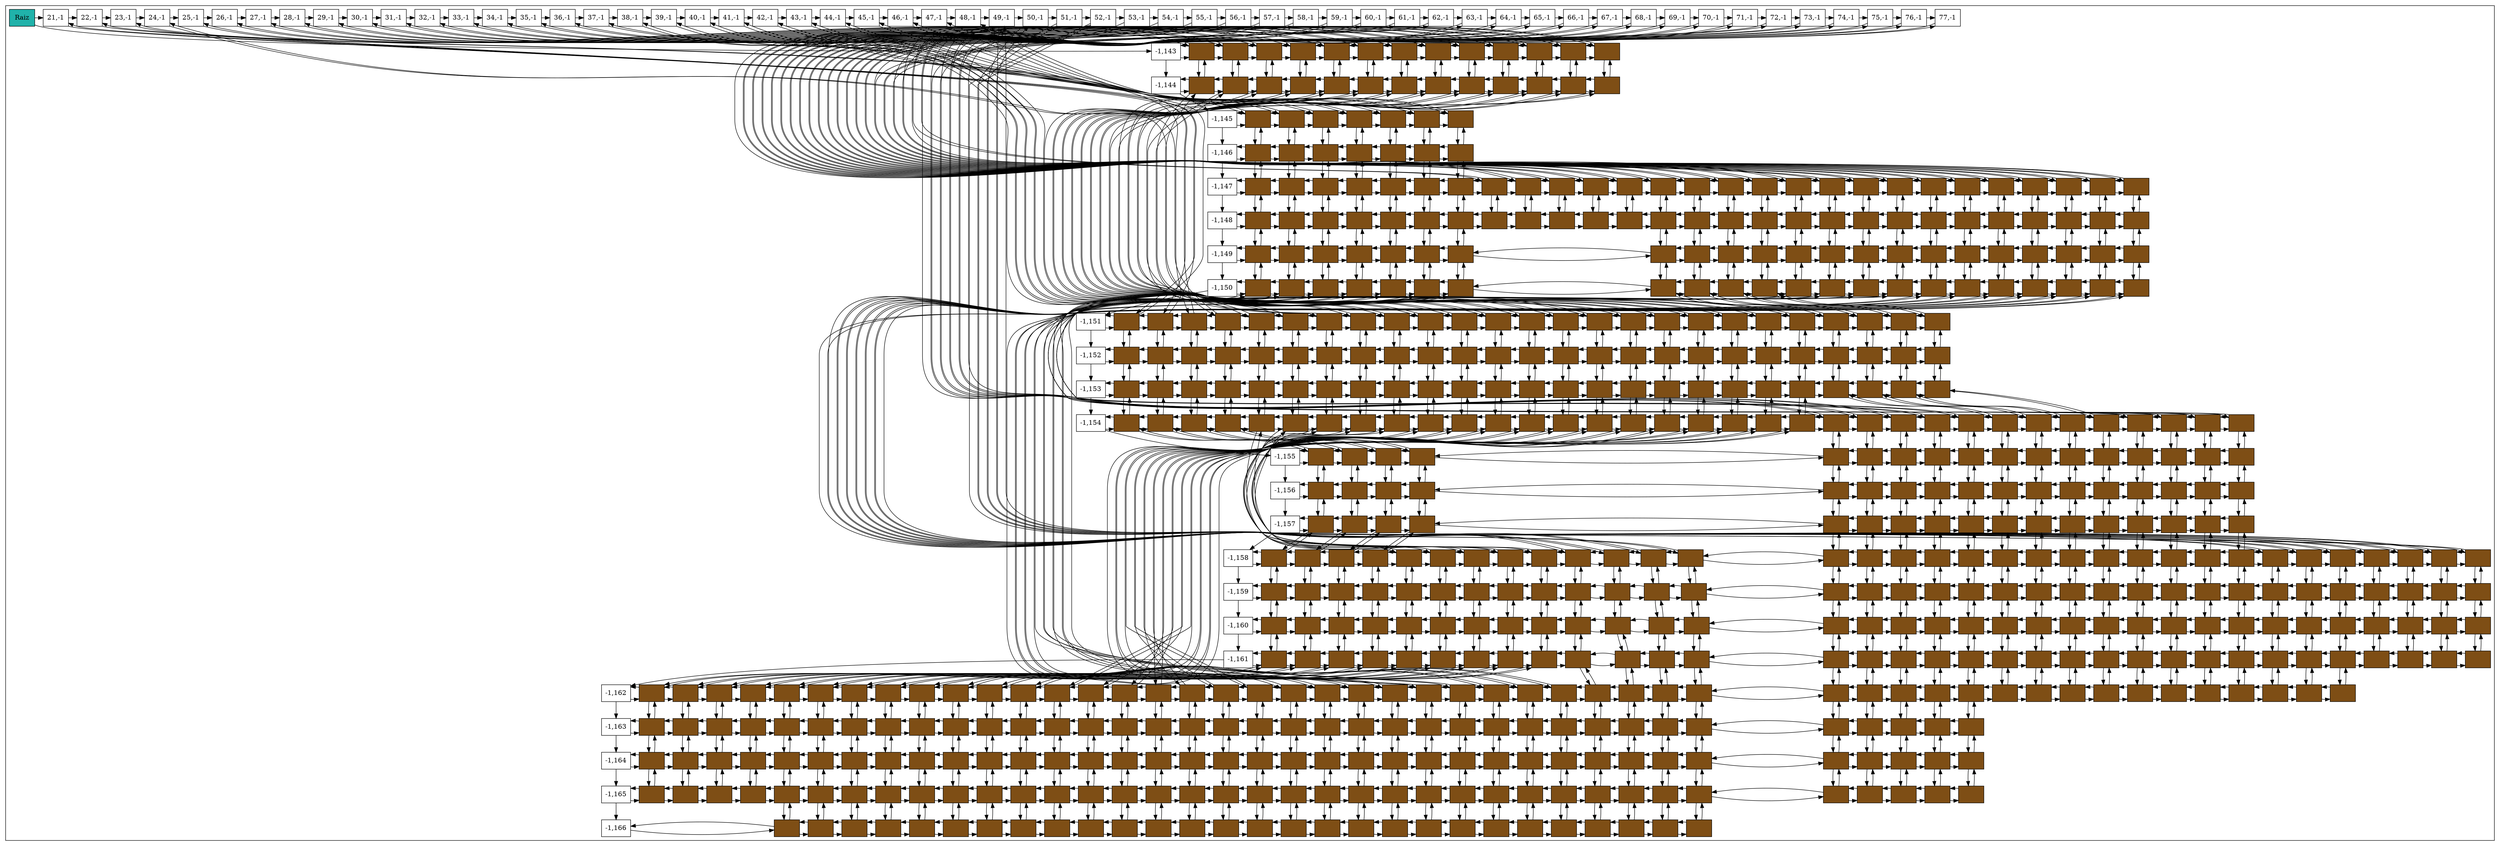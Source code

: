 digraph G {
node[shape=box style=filled];
subgraph cluster_0{
NodoRaiz[label="Raiz" fillcolor=lightseagreen]
Nodo1730721478[fillcolor=white label="-1,143" group=1];
Nodo196509944[fillcolor=white label="-1,144" group=1];
Nodo461310818[fillcolor=white label="-1,145" group=1];
Nodo710319720[fillcolor=white label="-1,146" group=1];
Nodo141202274[fillcolor=white label="-1,147" group=1];
Nodo929326039[fillcolor=white label="-1,148" group=1];
Nodo1419987522[fillcolor=white label="-1,149" group=1];
Nodo1243102048[fillcolor=white label="-1,150" group=1];
Nodo380977346[fillcolor=white label="-1,151" group=1];
Nodo39576344[fillcolor=white label="-1,152" group=1];
Nodo1290033227[fillcolor=white label="-1,153" group=1];
Nodo1202502028[fillcolor=white label="-1,154" group=1];
Nodo2074301163[fillcolor=white label="-1,155" group=1];
Nodo649932196[fillcolor=white label="-1,156" group=1];
Nodo1215635256[fillcolor=white label="-1,157" group=1];
Nodo1782034275[fillcolor=white label="-1,158" group=1];
Nodo199400644[fillcolor=white label="-1,159" group=1];
Nodo1149063185[fillcolor=white label="-1,160" group=1];
Nodo605100921[fillcolor=white label="-1,161" group=1];
Nodo1938482223[fillcolor=white label="-1,162" group=1];
Nodo1813070374[fillcolor=white label="-1,163" group=1];
Nodo1120037485[fillcolor=white label="-1,164" group=1];
Nodo1856273311[fillcolor=white label="-1,165" group=1];
Nodo1252741624[fillcolor=white label="-1,166" group=1];
Nodo743254777[fillcolor=white label="21,-1" group=23];
Nodo2106436639[fillcolor=white label="22,-1" group=24];
Nodo808994994[fillcolor=white label="23,-1" group=25];
Nodo537721820[fillcolor=white label="24,-1" group=26];
Nodo1708328902[fillcolor=white label="25,-1" group=27];
Nodo1974379063[fillcolor=white label="26,-1" group=28];
Nodo119605736[fillcolor=white label="27,-1" group=29];
Nodo1085591755[fillcolor=white label="28,-1" group=30];
Nodo1025774124[fillcolor=white label="29,-1" group=31];
Nodo1033609381[fillcolor=white label="30,-1" group=32];
Nodo846893239[fillcolor=white label="31,-1" group=33];
Nodo1412312251[fillcolor=white label="32,-1" group=34];
Nodo1225187680[fillcolor=white label="33,-1" group=35];
Nodo704179821[fillcolor=white label="34,-1" group=36];
Nodo1340157133[fillcolor=white label="35,-1" group=37];
Nodo1787796094[fillcolor=white label="36,-1" group=38];
Nodo343702446[fillcolor=white label="37,-1" group=39];
Nodo2056873162[fillcolor=white label="38,-1" group=40];
Nodo1012447248[fillcolor=white label="39,-1" group=41];
Nodo705862031[fillcolor=white label="40,-1" group=42];
Nodo1573135976[fillcolor=white label="41,-1" group=43];
Nodo1816835630[fillcolor=white label="42,-1" group=44];
Nodo363531151[fillcolor=white label="43,-1" group=45];
Nodo726345300[fillcolor=white label="44,-1" group=46];
Nodo1463853619[fillcolor=white label="45,-1" group=47];
Nodo1845663027[fillcolor=white label="46,-1" group=48];
Nodo590875663[fillcolor=white label="47,-1" group=49];
Nodo1370748858[fillcolor=white label="48,-1" group=50];
Nodo61900421[fillcolor=white label="49,-1" group=51];
Nodo2044801229[fillcolor=white label="50,-1" group=52];
Nodo442110858[fillcolor=white label="51,-1" group=53];
Nodo1411000668[fillcolor=white label="52,-1" group=54];
Nodo1402542580[fillcolor=white label="53,-1" group=55];
Nodo596524050[fillcolor=white label="54,-1" group=56];
Nodo1761783210[fillcolor=white label="55,-1" group=57];
Nodo1817651487[fillcolor=white label="56,-1" group=58];
Nodo1998248920[fillcolor=white label="57,-1" group=59];
Nodo631637893[fillcolor=white label="58,-1" group=60];
Nodo1496682854[fillcolor=white label="59,-1" group=61];
Nodo209667214[fillcolor=white label="60,-1" group=62];
Nodo765102786[fillcolor=white label="61,-1" group=63];
Nodo940911323[fillcolor=white label="62,-1" group=64];
Nodo1306403358[fillcolor=white label="63,-1" group=65];
Nodo1005802527[fillcolor=white label="64,-1" group=66];
Nodo1111889209[fillcolor=white label="65,-1" group=67];
Nodo1393867864[fillcolor=white label="66,-1" group=68];
Nodo1877392118[fillcolor=white label="67,-1" group=69];
Nodo1318344889[fillcolor=white label="68,-1" group=70];
Nodo1015640975[fillcolor=white label="69,-1" group=71];
Nodo1242168890[fillcolor=white label="70,-1" group=72];
Nodo283298951[fillcolor=white label="71,-1" group=73];
Nodo2094997426[fillcolor=white label="72,-1" group=74];
Nodo196943533[fillcolor=white label="73,-1" group=75];
Nodo239131086[fillcolor=white label="74,-1" group=76];
Nodo138459765[fillcolor=white label="75,-1" group=77];
Nodo208016960[fillcolor=white label="76,-1" group=78];
Nodo1867327767[fillcolor=white label="77,-1" group=79];
Nodo1730721478->Nodo196509944;
Nodo196509944->Nodo461310818;
Nodo461310818->Nodo710319720;
Nodo710319720->Nodo141202274;
Nodo141202274->Nodo929326039;
Nodo929326039->Nodo1419987522;
Nodo1419987522->Nodo1243102048;
Nodo1243102048->Nodo380977346;
Nodo380977346->Nodo39576344;
Nodo39576344->Nodo1290033227;
Nodo1290033227->Nodo1202502028;
Nodo1202502028->Nodo2074301163;
Nodo2074301163->Nodo649932196;
Nodo649932196->Nodo1215635256;
Nodo1215635256->Nodo1782034275;
Nodo1782034275->Nodo199400644;
Nodo199400644->Nodo1149063185;
Nodo1149063185->Nodo605100921;
Nodo605100921->Nodo1938482223;
Nodo1938482223->Nodo1813070374;
Nodo1813070374->Nodo1120037485;
Nodo1120037485->Nodo1856273311;
Nodo1856273311->Nodo1252741624;
Nodo743254777->Nodo2106436639
Nodo2106436639->Nodo808994994
Nodo808994994->Nodo537721820
Nodo537721820->Nodo1708328902
Nodo1708328902->Nodo1974379063
Nodo1974379063->Nodo119605736
Nodo119605736->Nodo1085591755
Nodo1085591755->Nodo1025774124
Nodo1025774124->Nodo1033609381
Nodo1033609381->Nodo846893239
Nodo846893239->Nodo1412312251
Nodo1412312251->Nodo1225187680
Nodo1225187680->Nodo704179821
Nodo704179821->Nodo1340157133
Nodo1340157133->Nodo1787796094
Nodo1787796094->Nodo343702446
Nodo343702446->Nodo2056873162
Nodo2056873162->Nodo1012447248
Nodo1012447248->Nodo705862031
Nodo705862031->Nodo1573135976
Nodo1573135976->Nodo1816835630
Nodo1816835630->Nodo363531151
Nodo363531151->Nodo726345300
Nodo726345300->Nodo1463853619
Nodo1463853619->Nodo1845663027
Nodo1845663027->Nodo590875663
Nodo590875663->Nodo1370748858
Nodo1370748858->Nodo61900421
Nodo61900421->Nodo2044801229
Nodo2044801229->Nodo442110858
Nodo442110858->Nodo1411000668
Nodo1411000668->Nodo1402542580
Nodo1402542580->Nodo596524050
Nodo596524050->Nodo1761783210
Nodo1761783210->Nodo1817651487
Nodo1817651487->Nodo1998248920
Nodo1998248920->Nodo631637893
Nodo631637893->Nodo1496682854
Nodo1496682854->Nodo209667214
Nodo209667214->Nodo765102786
Nodo765102786->Nodo940911323
Nodo940911323->Nodo1306403358
Nodo1306403358->Nodo1005802527
Nodo1005802527->Nodo1111889209
Nodo1111889209->Nodo1393867864
Nodo1393867864->Nodo1877392118
Nodo1877392118->Nodo1318344889
Nodo1318344889->Nodo1015640975
Nodo1015640975->Nodo1242168890
Nodo1242168890->Nodo283298951
Nodo283298951->Nodo2094997426
Nodo2094997426->Nodo196943533
Nodo196943533->Nodo239131086
Nodo239131086->Nodo138459765
Nodo138459765->Nodo208016960
Nodo208016960->Nodo1867327767
NodoRaiz->Nodo1730721478;
NodoRaiz->Nodo743254777;
{rank=same;NodoRaiz;Nodo743254777;Nodo2106436639;Nodo808994994;Nodo537721820;Nodo1708328902;Nodo1974379063;Nodo119605736;Nodo1085591755;Nodo1025774124;Nodo1033609381;Nodo846893239;Nodo1412312251;Nodo1225187680;Nodo704179821;Nodo1340157133;Nodo1787796094;Nodo343702446;Nodo2056873162;Nodo1012447248;Nodo705862031;Nodo1573135976;Nodo1816835630;Nodo363531151;Nodo726345300;Nodo1463853619;Nodo1845663027;Nodo590875663;Nodo1370748858;Nodo61900421;Nodo2044801229;Nodo442110858;Nodo1411000668;Nodo1402542580;Nodo596524050;Nodo1761783210;Nodo1817651487;Nodo1998248920;Nodo631637893;Nodo1496682854;Nodo209667214;Nodo765102786;Nodo940911323;Nodo1306403358;Nodo1005802527;Nodo1111889209;Nodo1393867864;Nodo1877392118;Nodo1318344889;Nodo1015640975;Nodo1242168890;Nodo283298951;Nodo2094997426;Nodo196943533;Nodo239131086;Nodo138459765;Nodo208016960;Nodo1867327767}
Nodo1876314383[label="" fillcolor="#7E4E15"group=27];
Nodo699746244[label="" fillcolor="#7E4E15"group=28];
Nodo364703344[label="" fillcolor="#7E4E15"group=29];
Nodo870233986[label="" fillcolor="#7E4E15"group=30];
Nodo1855790791[label="" fillcolor="#7E4E15"group=31];
Nodo1838542775[label="" fillcolor="#7E4E15"group=32];
Nodo531120923[label="" fillcolor="#7E4E15"group=33];
Nodo1493997003[label="" fillcolor="#7E4E15"group=34];
Nodo1600246539[label="" fillcolor="#7E4E15"group=35];
Nodo491480839[label="" fillcolor="#7E4E15"group=36];
Nodo1076256558[label="" fillcolor="#7E4E15"group=37];
Nodo2109290540[label="" fillcolor="#7E4E15"group=38];
Nodo739329307[label="" fillcolor="#7E4E15"group=39];
Nodo1615098684[label="" fillcolor="#7E4E15"group=27];
Nodo1606205515[label="" fillcolor="#7E4E15"group=28];
Nodo2121053866[label="" fillcolor="#7E4E15"group=29];
Nodo84887047[label="" fillcolor="#7E4E15"group=30];
Nodo1175525385[label="" fillcolor="#7E4E15"group=31];
Nodo2132162072[label="" fillcolor="#7E4E15"group=32];
Nodo1683232438[label="" fillcolor="#7E4E15"group=33];
Nodo462707525[label="" fillcolor="#7E4E15"group=34];
Nodo1435224430[label="" fillcolor="#7E4E15"group=35];
Nodo459510577[label="" fillcolor="#7E4E15"group=36];
Nodo1598478157[label="" fillcolor="#7E4E15"group=37];
Nodo1714549139[label="" fillcolor="#7E4E15"group=38];
Nodo1845138562[label="" fillcolor="#7E4E15"group=39];
Nodo1129423889[label="" fillcolor="#7E4E15"group=44];
Nodo394299598[label="" fillcolor="#7E4E15"group=45];
Nodo382956133[label="" fillcolor="#7E4E15"group=46];
Nodo1280069291[label="" fillcolor="#7E4E15"group=47];
Nodo49482271[label="" fillcolor="#7E4E15"group=48];
Nodo296105079[label="" fillcolor="#7E4E15"group=49];
Nodo485178492[label="" fillcolor="#7E4E15"group=50];
Nodo671861212[label="" fillcolor="#7E4E15"group=44];
Nodo2119092333[label="" fillcolor="#7E4E15"group=45];
Nodo70440407[label="" fillcolor="#7E4E15"group=46];
Nodo1095051255[label="" fillcolor="#7E4E15"group=47];
Nodo938890026[label="" fillcolor="#7E4E15"group=48];
Nodo1064564761[label="" fillcolor="#7E4E15"group=49];
Nodo763174477[label="" fillcolor="#7E4E15"group=50];
Nodo1173356170[label="" fillcolor="#7E4E15"group=44];
Nodo1074104862[label="" fillcolor="#7E4E15"group=45];
Nodo1620443447[label="" fillcolor="#7E4E15"group=46];
Nodo635237406[label="" fillcolor="#7E4E15"group=47];
Nodo528307585[label="" fillcolor="#7E4E15"group=48];
Nodo1933867274[label="" fillcolor="#7E4E15"group=49];
Nodo587944428[label="" fillcolor="#7E4E15"group=50];
Nodo1996425866[label="" fillcolor="#7E4E15"group=60];
Nodo455441418[label="" fillcolor="#7E4E15"group=61];
Nodo959423571[label="" fillcolor="#7E4E15"group=62];
Nodo1946714583[label="" fillcolor="#7E4E15"group=63];
Nodo2049801862[label="" fillcolor="#7E4E15"group=64];
Nodo1247316197[label="" fillcolor="#7E4E15"group=65];
Nodo236040385[label="" fillcolor="#7E4E15"group=66];
Nodo1042779885[label="" fillcolor="#7E4E15"group=67];
Nodo795811553[label="" fillcolor="#7E4E15"group=68];
Nodo570340425[label="" fillcolor="#7E4E15"group=69];
Nodo585801487[label="" fillcolor="#7E4E15"group=70];
Nodo548945241[label="" fillcolor="#7E4E15"group=71];
Nodo2012719033[label="" fillcolor="#7E4E15"group=72];
Nodo595528178[label="" fillcolor="#7E4E15"group=73];
Nodo1436280949[label="" fillcolor="#7E4E15"group=74];
Nodo883443050[label="" fillcolor="#7E4E15"group=75];
Nodo2124998185[label="" fillcolor="#7E4E15"group=76];
Nodo633557143[label="" fillcolor="#7E4E15"group=77];
Nodo798088218[label="" fillcolor="#7E4E15"group=78];
Nodo1499746199[label="" fillcolor="#7E4E15"group=79];
Nodo1630879127[label="" fillcolor="#7E4E15"group=44];
Nodo336702829[label="" fillcolor="#7E4E15"group=45];
Nodo1154288332[label="" fillcolor="#7E4E15"group=46];
Nodo1034991496[label="" fillcolor="#7E4E15"group=47];
Nodo1965161516[label="" fillcolor="#7E4E15"group=48];
Nodo1824677152[label="" fillcolor="#7E4E15"group=49];
Nodo1081450782[label="" fillcolor="#7E4E15"group=50];
Nodo2017546863[label="" fillcolor="#7E4E15"group=60];
Nodo41615831[label="" fillcolor="#7E4E15"group=61];
Nodo2083416037[label="" fillcolor="#7E4E15"group=62];
Nodo297686063[label="" fillcolor="#7E4E15"group=63];
Nodo1662955101[label="" fillcolor="#7E4E15"group=64];
Nodo959540816[label="" fillcolor="#7E4E15"group=65];
Nodo917452764[label="" fillcolor="#7E4E15"group=66];
Nodo1431507466[label="" fillcolor="#7E4E15"group=67];
Nodo1135162043[label="" fillcolor="#7E4E15"group=68];
Nodo1901627248[label="" fillcolor="#7E4E15"group=69];
Nodo1048989520[label="" fillcolor="#7E4E15"group=70];
Nodo1938348488[label="" fillcolor="#7E4E15"group=71];
Nodo2034106856[label="" fillcolor="#7E4E15"group=72];
Nodo1290304184[label="" fillcolor="#7E4E15"group=73];
Nodo1083719866[label="" fillcolor="#7E4E15"group=74];
Nodo1978370040[label="" fillcolor="#7E4E15"group=75];
Nodo2094262764[label="" fillcolor="#7E4E15"group=76];
Nodo1944154484[label="" fillcolor="#7E4E15"group=77];
Nodo1904108066[label="" fillcolor="#7E4E15"group=78];
Nodo1476652978[label="" fillcolor="#7E4E15"group=79];
Nodo1006432727[label="" fillcolor="#7E4E15"group=44];
Nodo1131302157[label="" fillcolor="#7E4E15"group=45];
Nodo1090734128[label="" fillcolor="#7E4E15"group=46];
Nodo104485341[label="" fillcolor="#7E4E15"group=47];
Nodo1519680132[label="" fillcolor="#7E4E15"group=48];
Nodo1797477118[label="" fillcolor="#7E4E15"group=49];
Nodo817546594[label="" fillcolor="#7E4E15"group=50];
Nodo1683672593[label="" fillcolor="#7E4E15"group=65];
Nodo501471300[label="" fillcolor="#7E4E15"group=66];
Nodo1822875044[label="" fillcolor="#7E4E15"group=67];
Nodo181507207[label="" fillcolor="#7E4E15"group=68];
Nodo944368010[label="" fillcolor="#7E4E15"group=69];
Nodo1005270847[label="" fillcolor="#7E4E15"group=70];
Nodo1643812379[label="" fillcolor="#7E4E15"group=71];
Nodo1737052943[label="" fillcolor="#7E4E15"group=72];
Nodo284947405[label="" fillcolor="#7E4E15"group=73];
Nodo1917549602[label="" fillcolor="#7E4E15"group=74];
Nodo1194620478[label="" fillcolor="#7E4E15"group=75];
Nodo1787315452[label="" fillcolor="#7E4E15"group=76];
Nodo631416827[label="" fillcolor="#7E4E15"group=77];
Nodo203519233[label="" fillcolor="#7E4E15"group=78];
Nodo1749051197[label="" fillcolor="#7E4E15"group=79];
Nodo1078419821[label="" fillcolor="#7E4E15"group=44];
Nodo1886034913[label="" fillcolor="#7E4E15"group=45];
Nodo2003067280[label="" fillcolor="#7E4E15"group=46];
Nodo477530574[label="" fillcolor="#7E4E15"group=47];
Nodo1740758820[label="" fillcolor="#7E4E15"group=48];
Nodo1129379246[label="" fillcolor="#7E4E15"group=49];
Nodo401372341[label="" fillcolor="#7E4E15"group=50];
Nodo1073522559[label="" fillcolor="#7E4E15"group=65];
Nodo1454208859[label="" fillcolor="#7E4E15"group=66];
Nodo311694757[label="" fillcolor="#7E4E15"group=67];
Nodo1713996446[label="" fillcolor="#7E4E15"group=68];
Nodo1018431099[label="" fillcolor="#7E4E15"group=69];
Nodo18786585[label="" fillcolor="#7E4E15"group=70];
Nodo865447330[label="" fillcolor="#7E4E15"group=71];
Nodo419623996[label="" fillcolor="#7E4E15"group=72];
Nodo93957817[label="" fillcolor="#7E4E15"group=73];
Nodo1899731314[label="" fillcolor="#7E4E15"group=74];
Nodo1876804170[label="" fillcolor="#7E4E15"group=75];
Nodo1634756761[label="" fillcolor="#7E4E15"group=76];
Nodo693436008[label="" fillcolor="#7E4E15"group=77];
Nodo76087865[label="" fillcolor="#7E4E15"group=78];
Nodo88563568[label="" fillcolor="#7E4E15"group=79];
Nodo1732969369[label="" fillcolor="#7E4E15"group=23];
Nodo1792384535[label="" fillcolor="#7E4E15"group=24];
Nodo1446854939[label="" fillcolor="#7E4E15"group=25];
Nodo1346293594[label="" fillcolor="#7E4E15"group=26];
Nodo1778870295[label="" fillcolor="#7E4E15"group=27];
Nodo51525285[label="" fillcolor="#7E4E15"group=28];
Nodo1791418941[label="" fillcolor="#7E4E15"group=29];
Nodo1403073891[label="" fillcolor="#7E4E15"group=30];
Nodo37202128[label="" fillcolor="#7E4E15"group=31];
Nodo268566829[label="" fillcolor="#7E4E15"group=32];
Nodo1300815386[label="" fillcolor="#7E4E15"group=33];
Nodo400093413[label="" fillcolor="#7E4E15"group=34];
Nodo680963046[label="" fillcolor="#7E4E15"group=35];
Nodo681430192[label="" fillcolor="#7E4E15"group=36];
Nodo602849207[label="" fillcolor="#7E4E15"group=37];
Nodo1935752439[label="" fillcolor="#7E4E15"group=38];
Nodo1848996070[label="" fillcolor="#7E4E15"group=39];
Nodo1789160641[label="" fillcolor="#7E4E15"group=40];
Nodo403276180[label="" fillcolor="#7E4E15"group=41];
Nodo751153889[label="" fillcolor="#7E4E15"group=42];
Nodo173675519[label="" fillcolor="#7E4E15"group=43];
Nodo2016807527[label="" fillcolor="#7E4E15"group=65];
Nodo1208850053[label="" fillcolor="#7E4E15"group=66];
Nodo1514356188[label="" fillcolor="#7E4E15"group=67];
Nodo653696975[label="" fillcolor="#7E4E15"group=68];
Nodo1022744335[label="" fillcolor="#7E4E15"group=23];
Nodo218521557[label="" fillcolor="#7E4E15"group=24];
Nodo836531803[label="" fillcolor="#7E4E15"group=25];
Nodo2109808028[label="" fillcolor="#7E4E15"group=26];
Nodo1864294532[label="" fillcolor="#7E4E15"group=27];
Nodo1356456517[label="" fillcolor="#7E4E15"group=28];
Nodo48572587[label="" fillcolor="#7E4E15"group=29];
Nodo2000550038[label="" fillcolor="#7E4E15"group=30];
Nodo1874803765[label="" fillcolor="#7E4E15"group=31];
Nodo1894461517[label="" fillcolor="#7E4E15"group=32];
Nodo1533083275[label="" fillcolor="#7E4E15"group=33];
Nodo1132549177[label="" fillcolor="#7E4E15"group=34];
Nodo1430882024[label="" fillcolor="#7E4E15"group=35];
Nodo2089401684[label="" fillcolor="#7E4E15"group=36];
Nodo549556456[label="" fillcolor="#7E4E15"group=37];
Nodo1764239445[label="" fillcolor="#7E4E15"group=38];
Nodo1884261726[label="" fillcolor="#7E4E15"group=39];
Nodo1100868894[label="" fillcolor="#7E4E15"group=40];
Nodo1844933397[label="" fillcolor="#7E4E15"group=41];
Nodo1161139326[label="" fillcolor="#7E4E15"group=42];
Nodo1235014907[label="" fillcolor="#7E4E15"group=43];
Nodo1741108683[label="" fillcolor="#7E4E15"group=65];
Nodo830381565[label="" fillcolor="#7E4E15"group=66];
Nodo1484876232[label="" fillcolor="#7E4E15"group=67];
Nodo1997886767[label="" fillcolor="#7E4E15"group=68];
Nodo698503019[label="" fillcolor="#7E4E15"group=23];
Nodo1828105943[label="" fillcolor="#7E4E15"group=24];
Nodo1063933352[label="" fillcolor="#7E4E15"group=25];
Nodo1653330759[label="" fillcolor="#7E4E15"group=26];
Nodo1500053866[label="" fillcolor="#7E4E15"group=27];
Nodo11570310[label="" fillcolor="#7E4E15"group=28];
Nodo1838829101[label="" fillcolor="#7E4E15"group=29];
Nodo1362606386[label="" fillcolor="#7E4E15"group=30];
Nodo1086623791[label="" fillcolor="#7E4E15"group=31];
Nodo1142222861[label="" fillcolor="#7E4E15"group=32];
Nodo2067805572[label="" fillcolor="#7E4E15"group=33];
Nodo399703543[label="" fillcolor="#7E4E15"group=34];
Nodo1945322186[label="" fillcolor="#7E4E15"group=35];
Nodo277106721[label="" fillcolor="#7E4E15"group=36];
Nodo1787997088[label="" fillcolor="#7E4E15"group=37];
Nodo1789906496[label="" fillcolor="#7E4E15"group=38];
Nodo52634829[label="" fillcolor="#7E4E15"group=39];
Nodo823421392[label="" fillcolor="#7E4E15"group=40];
Nodo1319377913[label="" fillcolor="#7E4E15"group=41];
Nodo1525485987[label="" fillcolor="#7E4E15"group=42];
Nodo1081234303[label="" fillcolor="#7E4E15"group=43];
Nodo1379596360[label="" fillcolor="#7E4E15"group=65];
Nodo1018120741[label="" fillcolor="#7E4E15"group=66];
Nodo251470874[label="" fillcolor="#7E4E15"group=67];
Nodo1548117777[label="" fillcolor="#7E4E15"group=68];
Nodo1505438825[label="" fillcolor="#7E4E15"group=23];
Nodo520338201[label="" fillcolor="#7E4E15"group=24];
Nodo2017038615[label="" fillcolor="#7E4E15"group=25];
Nodo388505582[label="" fillcolor="#7E4E15"group=26];
Nodo393261318[label="" fillcolor="#7E4E15"group=27];
Nodo363404162[label="" fillcolor="#7E4E15"group=28];
Nodo556564745[label="" fillcolor="#7E4E15"group=29];
Nodo1982610861[label="" fillcolor="#7E4E15"group=30];
Nodo1682332399[label="" fillcolor="#7E4E15"group=31];
Nodo963520750[label="" fillcolor="#7E4E15"group=32];
Nodo2081407491[label="" fillcolor="#7E4E15"group=33];
Nodo1801017722[label="" fillcolor="#7E4E15"group=34];
Nodo1033828316[label="" fillcolor="#7E4E15"group=35];
Nodo1979683289[label="" fillcolor="#7E4E15"group=36];
Nodo2011318975[label="" fillcolor="#7E4E15"group=37];
Nodo1448169392[label="" fillcolor="#7E4E15"group=38];
Nodo473653937[label="" fillcolor="#7E4E15"group=39];
Nodo356735414[label="" fillcolor="#7E4E15"group=40];
Nodo1880182291[label="" fillcolor="#7E4E15"group=41];
Nodo744596334[label="" fillcolor="#7E4E15"group=42];
Nodo1795711673[label="" fillcolor="#7E4E15"group=43];
Nodo528587176[label="" fillcolor="#7E4E15"group=55];
Nodo502908673[label="" fillcolor="#7E4E15"group=56];
Nodo323997456[label="" fillcolor="#7E4E15"group=57];
Nodo909284190[label="" fillcolor="#7E4E15"group=58];
Nodo627900649[label="" fillcolor="#7E4E15"group=59];
Nodo1678313607[label="" fillcolor="#7E4E15"group=65];
Nodo512926659[label="" fillcolor="#7E4E15"group=66];
Nodo1070139820[label="" fillcolor="#7E4E15"group=67];
Nodo402438470[label="" fillcolor="#7E4E15"group=68];
Nodo1851513924[label="" fillcolor="#7E4E15"group=69];
Nodo1254545076[label="" fillcolor="#7E4E15"group=70];
Nodo153661421[label="" fillcolor="#7E4E15"group=71];
Nodo456278496[label="" fillcolor="#7E4E15"group=72];
Nodo991806990[label="" fillcolor="#7E4E15"group=23];
Nodo807069205[label="" fillcolor="#7E4E15"group=24];
Nodo1206455763[label="" fillcolor="#7E4E15"group=25];
Nodo892189409[label="" fillcolor="#7E4E15"group=26];
Nodo955070526[label="" fillcolor="#7E4E15"group=55];
Nodo1728610470[label="" fillcolor="#7E4E15"group=56];
Nodo428377794[label="" fillcolor="#7E4E15"group=57];
Nodo1046658212[label="" fillcolor="#7E4E15"group=58];
Nodo1864327070[label="" fillcolor="#7E4E15"group=59];
Nodo1278340971[label="" fillcolor="#7E4E15"group=65];
Nodo299028153[label="" fillcolor="#7E4E15"group=66];
Nodo981391291[label="" fillcolor="#7E4E15"group=67];
Nodo789093573[label="" fillcolor="#7E4E15"group=68];
Nodo1820423416[label="" fillcolor="#7E4E15"group=69];
Nodo1805768919[label="" fillcolor="#7E4E15"group=70];
Nodo665717015[label="" fillcolor="#7E4E15"group=71];
Nodo1286297491[label="" fillcolor="#7E4E15"group=72];
Nodo736812106[label="" fillcolor="#7E4E15"group=23];
Nodo1315491456[label="" fillcolor="#7E4E15"group=24];
Nodo433688811[label="" fillcolor="#7E4E15"group=25];
Nodo257444748[label="" fillcolor="#7E4E15"group=26];
Nodo1923997345[label="" fillcolor="#7E4E15"group=55];
Nodo2058945210[label="" fillcolor="#7E4E15"group=56];
Nodo791845838[label="" fillcolor="#7E4E15"group=57];
Nodo1652269455[label="" fillcolor="#7E4E15"group=58];
Nodo2118071223[label="" fillcolor="#7E4E15"group=59];
Nodo1277252120[label="" fillcolor="#7E4E15"group=65];
Nodo2012634297[label="" fillcolor="#7E4E15"group=66];
Nodo1220475921[label="" fillcolor="#7E4E15"group=67];
Nodo1327225914[label="" fillcolor="#7E4E15"group=68];
Nodo166524499[label="" fillcolor="#7E4E15"group=69];
Nodo1278898243[label="" fillcolor="#7E4E15"group=70];
Nodo1943749537[label="" fillcolor="#7E4E15"group=71];
Nodo1655749612[label="" fillcolor="#7E4E15"group=72];
Nodo209753991[label="" fillcolor="#7E4E15"group=23];
Nodo321345084[label="" fillcolor="#7E4E15"group=24];
Nodo977848754[label="" fillcolor="#7E4E15"group=25];
Nodo1564506828[label="" fillcolor="#7E4E15"group=26];
Nodo1442112076[label="" fillcolor="#7E4E15"group=55];
Nodo2093734008[label="" fillcolor="#7E4E15"group=56];
Nodo11701002[label="" fillcolor="#7E4E15"group=57];
Nodo1585055690[label="" fillcolor="#7E4E15"group=58];
Nodo753821899[label="" fillcolor="#7E4E15"group=59];
Nodo247758134[label="" fillcolor="#7E4E15"group=65];
Nodo448417087[label="" fillcolor="#7E4E15"group=66];
Nodo342904309[label="" fillcolor="#7E4E15"group=67];
Nodo1267193728[label="" fillcolor="#7E4E15"group=68];
Nodo1720139275[label="" fillcolor="#7E4E15"group=69];
Nodo773608529[label="" fillcolor="#7E4E15"group=70];
Nodo949332866[label="" fillcolor="#7E4E15"group=71];
Nodo1306218695[label="" fillcolor="#7E4E15"group=72];
Nodo317937681[label="" fillcolor="#7E4E15"group=23];
Nodo1585522882[label="" fillcolor="#7E4E15"group=24];
Nodo1264406827[label="" fillcolor="#7E4E15"group=25];
Nodo1545039343[label="" fillcolor="#7E4E15"group=26];
Nodo1616197628[label="" fillcolor="#7E4E15"group=27];
Nodo127422381[label="" fillcolor="#7E4E15"group=28];
Nodo135290136[label="" fillcolor="#7E4E15"group=29];
Nodo1345459273[label="" fillcolor="#7E4E15"group=30];
Nodo428946276[label="" fillcolor="#7E4E15"group=31];
Nodo846987356[label="" fillcolor="#7E4E15"group=51];
Nodo675633150[label="" fillcolor="#7E4E15"group=52];
Nodo148949773[label="" fillcolor="#7E4E15"group=53];
Nodo1294802609[label="" fillcolor="#7E4E15"group=54];
Nodo1412203948[label="" fillcolor="#7E4E15"group=55];
Nodo62681299[label="" fillcolor="#7E4E15"group=56];
Nodo583642502[label="" fillcolor="#7E4E15"group=57];
Nodo1163318309[label="" fillcolor="#7E4E15"group=58];
Nodo1969699014[label="" fillcolor="#7E4E15"group=59];
Nodo364766289[label="" fillcolor="#7E4E15"group=65];
Nodo2063060733[label="" fillcolor="#7E4E15"group=66];
Nodo166972026[label="" fillcolor="#7E4E15"group=67];
Nodo1159623306[label="" fillcolor="#7E4E15"group=68];
Nodo1073453332[label="" fillcolor="#7E4E15"group=69];
Nodo2076125232[label="" fillcolor="#7E4E15"group=70];
Nodo1812503847[label="" fillcolor="#7E4E15"group=71];
Nodo1521760270[label="" fillcolor="#7E4E15"group=72];
Nodo725288766[label="" fillcolor="#7E4E15"group=73];
Nodo1463031707[label="" fillcolor="#7E4E15"group=74];
Nodo456105303[label="" fillcolor="#7E4E15"group=75];
Nodo312210067[label="" fillcolor="#7E4E15"group=76];
Nodo1642726665[label="" fillcolor="#7E4E15"group=77];
Nodo370495072[label="" fillcolor="#7E4E15"group=78];
Nodo1899474128[label="" fillcolor="#7E4E15"group=79];
Nodo971258229[label="" fillcolor="#7E4E15"group=23];
Nodo999844049[label="" fillcolor="#7E4E15"group=24];
Nodo324090656[label="" fillcolor="#7E4E15"group=25];
Nodo1759384844[label="" fillcolor="#7E4E15"group=26];
Nodo1894360819[label="" fillcolor="#7E4E15"group=27];
Nodo139433695[label="" fillcolor="#7E4E15"group=28];
Nodo316482765[label="" fillcolor="#7E4E15"group=29];
Nodo171124207[label="" fillcolor="#7E4E15"group=30];
Nodo936432740[label="" fillcolor="#7E4E15"group=31];
Nodo1130190127[label="" fillcolor="#7E4E15"group=51];
Nodo945683141[label="" fillcolor="#7E4E15"group=52];
Nodo726842492[label="" fillcolor="#7E4E15"group=53];
Nodo437272198[label="" fillcolor="#7E4E15"group=54];
Nodo869131462[label="" fillcolor="#7E4E15"group=55];
Nodo1687272360[label="" fillcolor="#7E4E15"group=56];
Nodo1520323098[label="" fillcolor="#7E4E15"group=57];
Nodo1105308609[label="" fillcolor="#7E4E15"group=58];
Nodo492211439[label="" fillcolor="#7E4E15"group=59];
Nodo1953703958[label="" fillcolor="#7E4E15"group=65];
Nodo1544905240[label="" fillcolor="#7E4E15"group=66];
Nodo275150328[label="" fillcolor="#7E4E15"group=67];
Nodo964600559[label="" fillcolor="#7E4E15"group=68];
Nodo1411391054[label="" fillcolor="#7E4E15"group=69];
Nodo601006960[label="" fillcolor="#7E4E15"group=70];
Nodo12114759[label="" fillcolor="#7E4E15"group=71];
Nodo1285388389[label="" fillcolor="#7E4E15"group=72];
Nodo412868054[label="" fillcolor="#7E4E15"group=73];
Nodo786707606[label="" fillcolor="#7E4E15"group=74];
Nodo1757454574[label="" fillcolor="#7E4E15"group=75];
Nodo1337570243[label="" fillcolor="#7E4E15"group=76];
Nodo151696015[label="" fillcolor="#7E4E15"group=77];
Nodo113604540[label="" fillcolor="#7E4E15"group=78];
Nodo1810853978[label="" fillcolor="#7E4E15"group=79];
Nodo1774907727[label="" fillcolor="#7E4E15"group=23];
Nodo889759795[label="" fillcolor="#7E4E15"group=24];
Nodo417153465[label="" fillcolor="#7E4E15"group=25];
Nodo144744280[label="" fillcolor="#7E4E15"group=26];
Nodo920536970[label="" fillcolor="#7E4E15"group=27];
Nodo1189554258[label="" fillcolor="#7E4E15"group=28];
Nodo876964286[label="" fillcolor="#7E4E15"group=29];
Nodo949189169[label="" fillcolor="#7E4E15"group=30];
Nodo2083883198[label="" fillcolor="#7E4E15"group=31];
Nodo57645778[label="" fillcolor="#7E4E15"group=51];
Nodo486022040[label="" fillcolor="#7E4E15"group=52];
Nodo1058646212[label="" fillcolor="#7E4E15"group=53];
Nodo1874442209[label="" fillcolor="#7E4E15"group=54];
Nodo285149646[label="" fillcolor="#7E4E15"group=55];
Nodo1275585682[label="" fillcolor="#7E4E15"group=56];
Nodo1042954846[label="" fillcolor="#7E4E15"group=57];
Nodo479102149[label="" fillcolor="#7E4E15"group=58];
Nodo1951883235[label="" fillcolor="#7E4E15"group=59];
Nodo117905039[label="" fillcolor="#7E4E15"group=65];
Nodo1754281211[label="" fillcolor="#7E4E15"group=66];
Nodo13643136[label="" fillcolor="#7E4E15"group=67];
Nodo1312211518[label="" fillcolor="#7E4E15"group=68];
Nodo1899632153[label="" fillcolor="#7E4E15"group=69];
Nodo409260841[label="" fillcolor="#7E4E15"group=70];
Nodo425283976[label="" fillcolor="#7E4E15"group=71];
Nodo1636190127[label="" fillcolor="#7E4E15"group=72];
Nodo1076694872[label="" fillcolor="#7E4E15"group=73];
Nodo2121167343[label="" fillcolor="#7E4E15"group=74];
Nodo761838267[label="" fillcolor="#7E4E15"group=75];
Nodo2113940358[label="" fillcolor="#7E4E15"group=76];
Nodo1459600593[label="" fillcolor="#7E4E15"group=77];
Nodo1527992040[label="" fillcolor="#7E4E15"group=78];
Nodo860260947[label="" fillcolor="#7E4E15"group=79];
Nodo1281739686[label="" fillcolor="#7E4E15"group=23];
Nodo1733816271[label="" fillcolor="#7E4E15"group=24];
Nodo645040579[label="" fillcolor="#7E4E15"group=25];
Nodo560040780[label="" fillcolor="#7E4E15"group=26];
Nodo1127959613[label="" fillcolor="#7E4E15"group=27];
Nodo466287106[label="" fillcolor="#7E4E15"group=28];
Nodo692339753[label="" fillcolor="#7E4E15"group=29];
Nodo72520102[label="" fillcolor="#7E4E15"group=30];
Nodo496070581[label="" fillcolor="#7E4E15"group=31];
Nodo1363643631[label="" fillcolor="#7E4E15"group=51];
Nodo1512697826[label="" fillcolor="#7E4E15"group=52];
Nodo1248238240[label="" fillcolor="#7E4E15"group=53];
Nodo1553770654[label="" fillcolor="#7E4E15"group=54];
Nodo835806998[label="" fillcolor="#7E4E15"group=55];
Nodo613603377[label="" fillcolor="#7E4E15"group=56];
Nodo1524622745[label="" fillcolor="#7E4E15"group=57];
Nodo1665035780[label="" fillcolor="#7E4E15"group=58];
Nodo1508727970[label="" fillcolor="#7E4E15"group=59];
Nodo1804358910[label="" fillcolor="#7E4E15"group=65];
Nodo1322944315[label="" fillcolor="#7E4E15"group=66];
Nodo1577361066[label="" fillcolor="#7E4E15"group=67];
Nodo1832898948[label="" fillcolor="#7E4E15"group=68];
Nodo1679643513[label="" fillcolor="#7E4E15"group=69];
Nodo2128929694[label="" fillcolor="#7E4E15"group=70];
Nodo74437414[label="" fillcolor="#7E4E15"group=71];
Nodo391090654[label="" fillcolor="#7E4E15"group=72];
Nodo424124117[label="" fillcolor="#7E4E15"group=73];
Nodo1088845424[label="" fillcolor="#7E4E15"group=74];
Nodo980052905[label="" fillcolor="#7E4E15"group=75];
Nodo1363201115[label="" fillcolor="#7E4E15"group=76];
Nodo1960071568[label="" fillcolor="#7E4E15"group=77];
Nodo133360780[label="" fillcolor="#7E4E15"group=78];
Nodo1856825592[label="" fillcolor="#7E4E15"group=79];
Nodo962184034[label="" fillcolor="#7E4E15"group=23];
Nodo1867992328[label="" fillcolor="#7E4E15"group=24];
Nodo2144426722[label="" fillcolor="#7E4E15"group=25];
Nodo1991481032[label="" fillcolor="#7E4E15"group=26];
Nodo17177007[label="" fillcolor="#7E4E15"group=27];
Nodo1424763786[label="" fillcolor="#7E4E15"group=28];
Nodo555711935[label="" fillcolor="#7E4E15"group=29];
Nodo1265674882[label="" fillcolor="#7E4E15"group=30];
Nodo2055866658[label="" fillcolor="#7E4E15"group=31];
Nodo1555161820[label="" fillcolor="#7E4E15"group=32];
Nodo1455656143[label="" fillcolor="#7E4E15"group=33];
Nodo370366978[label="" fillcolor="#7E4E15"group=34];
Nodo101274039[label="" fillcolor="#7E4E15"group=35];
Nodo1434313896[label="" fillcolor="#7E4E15"group=36];
Nodo521322300[label="" fillcolor="#7E4E15"group=37];
Nodo333260182[label="" fillcolor="#7E4E15"group=38];
Nodo1603623603[label="" fillcolor="#7E4E15"group=39];
Nodo1702341965[label="" fillcolor="#7E4E15"group=40];
Nodo1872102784[label="" fillcolor="#7E4E15"group=41];
Nodo354253937[label="" fillcolor="#7E4E15"group=42];
Nodo1621683363[label="" fillcolor="#7E4E15"group=43];
Nodo1729219553[label="" fillcolor="#7E4E15"group=44];
Nodo1765334741[label="" fillcolor="#7E4E15"group=45];
Nodo636260609[label="" fillcolor="#7E4E15"group=46];
Nodo443541011[label="" fillcolor="#7E4E15"group=47];
Nodo1942517884[label="" fillcolor="#7E4E15"group=48];
Nodo1546243750[label="" fillcolor="#7E4E15"group=49];
Nodo495728827[label="" fillcolor="#7E4E15"group=50];
Nodo1334824322[label="" fillcolor="#7E4E15"group=51];
Nodo363307849[label="" fillcolor="#7E4E15"group=52];
Nodo1531789253[label="" fillcolor="#7E4E15"group=53];
Nodo1906638487[label="" fillcolor="#7E4E15"group=54];
Nodo1089920764[label="" fillcolor="#7E4E15"group=55];
Nodo1751351360[label="" fillcolor="#7E4E15"group=56];
Nodo1516382622[label="" fillcolor="#7E4E15"group=57];
Nodo216278019[label="" fillcolor="#7E4E15"group=58];
Nodo2048072285[label="" fillcolor="#7E4E15"group=59];
Nodo235332831[label="" fillcolor="#7E4E15"group=65];
Nodo1172505176[label="" fillcolor="#7E4E15"group=66];
Nodo1745547995[label="" fillcolor="#7E4E15"group=67];
Nodo178900085[label="" fillcolor="#7E4E15"group=68];
Nodo858845667[label="" fillcolor="#7E4E15"group=69];
Nodo1855771679[label="" fillcolor="#7E4E15"group=70];
Nodo1363115837[label="" fillcolor="#7E4E15"group=71];
Nodo363973387[label="" fillcolor="#7E4E15"group=72];
Nodo557486007[label="" fillcolor="#7E4E15"group=73];
Nodo688819107[label="" fillcolor="#7E4E15"group=74];
Nodo65195816[label="" fillcolor="#7E4E15"group=75];
Nodo403744204[label="" fillcolor="#7E4E15"group=23];
Nodo1830995534[label="" fillcolor="#7E4E15"group=24];
Nodo816585690[label="" fillcolor="#7E4E15"group=25];
Nodo631376232[label="" fillcolor="#7E4E15"group=26];
Nodo948037333[label="" fillcolor="#7E4E15"group=27];
Nodo1131042621[label="" fillcolor="#7E4E15"group=28];
Nodo323544641[label="" fillcolor="#7E4E15"group=29];
Nodo638862345[label="" fillcolor="#7E4E15"group=30];
Nodo286566736[label="" fillcolor="#7E4E15"group=31];
Nodo14075888[label="" fillcolor="#7E4E15"group=32];
Nodo1425560389[label="" fillcolor="#7E4E15"group=33];
Nodo1355309535[label="" fillcolor="#7E4E15"group=34];
Nodo1679957183[label="" fillcolor="#7E4E15"group=35];
Nodo1383968396[label="" fillcolor="#7E4E15"group=36];
Nodo1149877757[label="" fillcolor="#7E4E15"group=37];
Nodo1465711146[label="" fillcolor="#7E4E15"group=38];
Nodo594527130[label="" fillcolor="#7E4E15"group=39];
Nodo483983541[label="" fillcolor="#7E4E15"group=40];
Nodo355868806[label="" fillcolor="#7E4E15"group=41];
Nodo629867936[label="" fillcolor="#7E4E15"group=42];
Nodo2024104344[label="" fillcolor="#7E4E15"group=43];
Nodo741153425[label="" fillcolor="#7E4E15"group=44];
Nodo146488706[label="" fillcolor="#7E4E15"group=45];
Nodo1969262384[label="" fillcolor="#7E4E15"group=46];
Nodo647666085[label="" fillcolor="#7E4E15"group=47];
Nodo1646782069[label="" fillcolor="#7E4E15"group=48];
Nodo857833630[label="" fillcolor="#7E4E15"group=49];
Nodo1120501957[label="" fillcolor="#7E4E15"group=50];
Nodo820801160[label="" fillcolor="#7E4E15"group=51];
Nodo1831154350[label="" fillcolor="#7E4E15"group=52];
Nodo1388280548[label="" fillcolor="#7E4E15"group=53];
Nodo1551767518[label="" fillcolor="#7E4E15"group=54];
Nodo263564023[label="" fillcolor="#7E4E15"group=55];
Nodo1270962669[label="" fillcolor="#7E4E15"group=56];
Nodo1644196395[label="" fillcolor="#7E4E15"group=57];
Nodo1315723602[label="" fillcolor="#7E4E15"group=58];
Nodo1814868090[label="" fillcolor="#7E4E15"group=59];
Nodo769884707[label="" fillcolor="#7E4E15"group=23];
Nodo1276325022[label="" fillcolor="#7E4E15"group=24];
Nodo1612274311[label="" fillcolor="#7E4E15"group=25];
Nodo1774164382[label="" fillcolor="#7E4E15"group=26];
Nodo1492974608[label="" fillcolor="#7E4E15"group=27];
Nodo232672333[label="" fillcolor="#7E4E15"group=28];
Nodo666497555[label="" fillcolor="#7E4E15"group=29];
Nodo845147155[label="" fillcolor="#7E4E15"group=30];
Nodo226269748[label="" fillcolor="#7E4E15"group=31];
Nodo1925125106[label="" fillcolor="#7E4E15"group=32];
Nodo444485340[label="" fillcolor="#7E4E15"group=33];
Nodo1460406004[label="" fillcolor="#7E4E15"group=34];
Nodo1053334299[label="" fillcolor="#7E4E15"group=35];
Nodo887242675[label="" fillcolor="#7E4E15"group=36];
Nodo1543675741[label="" fillcolor="#7E4E15"group=37];
Nodo1796086159[label="" fillcolor="#7E4E15"group=38];
Nodo291788726[label="" fillcolor="#7E4E15"group=39];
Nodo878640526[label="" fillcolor="#7E4E15"group=40];
Nodo2087609391[label="" fillcolor="#7E4E15"group=41];
Nodo1731709004[label="" fillcolor="#7E4E15"group=42];
Nodo1415441147[label="" fillcolor="#7E4E15"group=43];
Nodo397205363[label="" fillcolor="#7E4E15"group=44];
Nodo418156213[label="" fillcolor="#7E4E15"group=45];
Nodo1103122508[label="" fillcolor="#7E4E15"group=46];
Nodo2054250685[label="" fillcolor="#7E4E15"group=47];
Nodo190279623[label="" fillcolor="#7E4E15"group=48];
Nodo2008203582[label="" fillcolor="#7E4E15"group=49];
Nodo884190644[label="" fillcolor="#7E4E15"group=50];
Nodo1169573655[label="" fillcolor="#7E4E15"group=51];
Nodo1974411569[label="" fillcolor="#7E4E15"group=52];
Nodo343258507[label="" fillcolor="#7E4E15"group=53];
Nodo1031959740[label="" fillcolor="#7E4E15"group=54];
Nodo1249579748[label="" fillcolor="#7E4E15"group=55];
Nodo1179714611[label="" fillcolor="#7E4E15"group=56];
Nodo2142320799[label="" fillcolor="#7E4E15"group=57];
Nodo1362658369[label="" fillcolor="#7E4E15"group=58];
Nodo1137066160[label="" fillcolor="#7E4E15"group=59];
Nodo226014311[label="" fillcolor="#7E4E15"group=23];
Nodo2080047255[label="" fillcolor="#7E4E15"group=24];
Nodo1861519653[label="" fillcolor="#7E4E15"group=25];
Nodo533108619[label="" fillcolor="#7E4E15"group=26];
Nodo1473627032[label="" fillcolor="#7E4E15"group=27];
Nodo1946787405[label="" fillcolor="#7E4E15"group=28];
Nodo1056873544[label="" fillcolor="#7E4E15"group=29];
Nodo363806419[label="" fillcolor="#7E4E15"group=30];
Nodo1814030077[label="" fillcolor="#7E4E15"group=31];
Nodo1415378629[label="" fillcolor="#7E4E15"group=32];
Nodo503987418[label="" fillcolor="#7E4E15"group=33];
Nodo1925169262[label="" fillcolor="#7E4E15"group=34];
Nodo1636104394[label="" fillcolor="#7E4E15"group=35];
Nodo1390268641[label="" fillcolor="#7E4E15"group=36];
Nodo494852748[label="" fillcolor="#7E4E15"group=37];
Nodo298767869[label="" fillcolor="#7E4E15"group=38];
Nodo1464483238[label="" fillcolor="#7E4E15"group=39];
Nodo1806476662[label="" fillcolor="#7E4E15"group=40];
Nodo15579189[label="" fillcolor="#7E4E15"group=41];
Nodo1743516904[label="" fillcolor="#7E4E15"group=42];
Nodo1640645310[label="" fillcolor="#7E4E15"group=43];
Nodo1866718436[label="" fillcolor="#7E4E15"group=44];
Nodo42134825[label="" fillcolor="#7E4E15"group=45];
Nodo980813093[label="" fillcolor="#7E4E15"group=46];
Nodo161116007[label="" fillcolor="#7E4E15"group=47];
Nodo2018457164[label="" fillcolor="#7E4E15"group=48];
Nodo1831958473[label="" fillcolor="#7E4E15"group=49];
Nodo1743001703[label="" fillcolor="#7E4E15"group=50];
Nodo1038066347[label="" fillcolor="#7E4E15"group=51];
Nodo1008934410[label="" fillcolor="#7E4E15"group=52];
Nodo1523235192[label="" fillcolor="#7E4E15"group=53];
Nodo497722726[label="" fillcolor="#7E4E15"group=54];
Nodo1562412674[label="" fillcolor="#7E4E15"group=55];
Nodo2035744866[label="" fillcolor="#7E4E15"group=56];
Nodo1993963337[label="" fillcolor="#7E4E15"group=57];
Nodo1049656673[label="" fillcolor="#7E4E15"group=58];
Nodo1734211751[label="" fillcolor="#7E4E15"group=59];
Nodo650682430[label="" fillcolor="#7E4E15"group=27];
Nodo462878865[label="" fillcolor="#7E4E15"group=28];
Nodo642840055[label="" fillcolor="#7E4E15"group=29];
Nodo784382298[label="" fillcolor="#7E4E15"group=30];
Nodo1298806252[label="" fillcolor="#7E4E15"group=31];
Nodo1637093024[label="" fillcolor="#7E4E15"group=32];
Nodo1078636584[label="" fillcolor="#7E4E15"group=33];
Nodo1810619154[label="" fillcolor="#7E4E15"group=34];
Nodo2008176342[label="" fillcolor="#7E4E15"group=35];
Nodo915584910[label="" fillcolor="#7E4E15"group=36];
Nodo592222852[label="" fillcolor="#7E4E15"group=37];
Nodo382400180[label="" fillcolor="#7E4E15"group=38];
Nodo1932203613[label="" fillcolor="#7E4E15"group=39];
Nodo1344725361[label="" fillcolor="#7E4E15"group=40];
Nodo393861451[label="" fillcolor="#7E4E15"group=41];
Nodo1447555654[label="" fillcolor="#7E4E15"group=42];
Nodo2104860461[label="" fillcolor="#7E4E15"group=43];
Nodo448775323[label="" fillcolor="#7E4E15"group=44];
Nodo1138095366[label="" fillcolor="#7E4E15"group=45];
Nodo711588600[label="" fillcolor="#7E4E15"group=46];
Nodo2075432047[label="" fillcolor="#7E4E15"group=47];
Nodo533400734[label="" fillcolor="#7E4E15"group=48];
Nodo1943713700[label="" fillcolor="#7E4E15"group=49];
Nodo377568541[label="" fillcolor="#7E4E15"group=50];
Nodo1237963854[label="" fillcolor="#7E4E15"group=51];
Nodo237084181[label="" fillcolor="#7E4E15"group=52];
Nodo685801442[label="" fillcolor="#7E4E15"group=53];
Nodo924239414[label="" fillcolor="#7E4E15"group=54];
{rank=same}
Nodo1730721478->Nodo1876314383;
Nodo1730721478->Nodo1876314383[dir=back];
Nodo1876314383->Nodo699746244;
Nodo1876314383->Nodo699746244[dir=back];
Nodo699746244->Nodo364703344;
Nodo699746244->Nodo364703344[dir=back];
Nodo364703344->Nodo870233986;
Nodo364703344->Nodo870233986[dir=back];
Nodo870233986->Nodo1855790791;
Nodo870233986->Nodo1855790791[dir=back];
Nodo1855790791->Nodo1838542775;
Nodo1855790791->Nodo1838542775[dir=back];
Nodo1838542775->Nodo531120923;
Nodo1838542775->Nodo531120923[dir=back];
Nodo531120923->Nodo1493997003;
Nodo531120923->Nodo1493997003[dir=back];
Nodo1493997003->Nodo1600246539;
Nodo1493997003->Nodo1600246539[dir=back];
Nodo1600246539->Nodo491480839;
Nodo1600246539->Nodo491480839[dir=back];
Nodo491480839->Nodo1076256558;
Nodo491480839->Nodo1076256558[dir=back];
Nodo1076256558->Nodo2109290540;
Nodo1076256558->Nodo2109290540[dir=back];
Nodo2109290540->Nodo739329307;
Nodo2109290540->Nodo739329307[dir=back];
{rank=same;Nodo1730721478;Nodo1876314383;Nodo699746244;Nodo364703344;Nodo870233986;Nodo1855790791;Nodo1838542775;Nodo531120923;Nodo1493997003;Nodo1600246539;Nodo491480839;Nodo1076256558;Nodo2109290540;Nodo739329307}
Nodo196509944->Nodo1615098684;
Nodo196509944->Nodo1615098684[dir=back];
Nodo1615098684->Nodo1606205515;
Nodo1615098684->Nodo1606205515[dir=back];
Nodo1606205515->Nodo2121053866;
Nodo1606205515->Nodo2121053866[dir=back];
Nodo2121053866->Nodo84887047;
Nodo2121053866->Nodo84887047[dir=back];
Nodo84887047->Nodo1175525385;
Nodo84887047->Nodo1175525385[dir=back];
Nodo1175525385->Nodo2132162072;
Nodo1175525385->Nodo2132162072[dir=back];
Nodo2132162072->Nodo1683232438;
Nodo2132162072->Nodo1683232438[dir=back];
Nodo1683232438->Nodo462707525;
Nodo1683232438->Nodo462707525[dir=back];
Nodo462707525->Nodo1435224430;
Nodo462707525->Nodo1435224430[dir=back];
Nodo1435224430->Nodo459510577;
Nodo1435224430->Nodo459510577[dir=back];
Nodo459510577->Nodo1598478157;
Nodo459510577->Nodo1598478157[dir=back];
Nodo1598478157->Nodo1714549139;
Nodo1598478157->Nodo1714549139[dir=back];
Nodo1714549139->Nodo1845138562;
Nodo1714549139->Nodo1845138562[dir=back];
{rank=same;Nodo196509944;Nodo1615098684;Nodo1606205515;Nodo2121053866;Nodo84887047;Nodo1175525385;Nodo2132162072;Nodo1683232438;Nodo462707525;Nodo1435224430;Nodo459510577;Nodo1598478157;Nodo1714549139;Nodo1845138562}
Nodo461310818->Nodo1129423889;
Nodo461310818->Nodo1129423889[dir=back];
Nodo1129423889->Nodo394299598;
Nodo1129423889->Nodo394299598[dir=back];
Nodo394299598->Nodo382956133;
Nodo394299598->Nodo382956133[dir=back];
Nodo382956133->Nodo1280069291;
Nodo382956133->Nodo1280069291[dir=back];
Nodo1280069291->Nodo49482271;
Nodo1280069291->Nodo49482271[dir=back];
Nodo49482271->Nodo296105079;
Nodo49482271->Nodo296105079[dir=back];
Nodo296105079->Nodo485178492;
Nodo296105079->Nodo485178492[dir=back];
{rank=same;Nodo461310818;Nodo1129423889;Nodo394299598;Nodo382956133;Nodo1280069291;Nodo49482271;Nodo296105079;Nodo485178492}
Nodo710319720->Nodo671861212;
Nodo710319720->Nodo671861212[dir=back];
Nodo671861212->Nodo2119092333;
Nodo671861212->Nodo2119092333[dir=back];
Nodo2119092333->Nodo70440407;
Nodo2119092333->Nodo70440407[dir=back];
Nodo70440407->Nodo1095051255;
Nodo70440407->Nodo1095051255[dir=back];
Nodo1095051255->Nodo938890026;
Nodo1095051255->Nodo938890026[dir=back];
Nodo938890026->Nodo1064564761;
Nodo938890026->Nodo1064564761[dir=back];
Nodo1064564761->Nodo763174477;
Nodo1064564761->Nodo763174477[dir=back];
{rank=same;Nodo710319720;Nodo671861212;Nodo2119092333;Nodo70440407;Nodo1095051255;Nodo938890026;Nodo1064564761;Nodo763174477}
Nodo141202274->Nodo1173356170;
Nodo141202274->Nodo1173356170[dir=back];
Nodo1173356170->Nodo1074104862;
Nodo1173356170->Nodo1074104862[dir=back];
Nodo1074104862->Nodo1620443447;
Nodo1074104862->Nodo1620443447[dir=back];
Nodo1620443447->Nodo635237406;
Nodo1620443447->Nodo635237406[dir=back];
Nodo635237406->Nodo528307585;
Nodo635237406->Nodo528307585[dir=back];
Nodo528307585->Nodo1933867274;
Nodo528307585->Nodo1933867274[dir=back];
Nodo1933867274->Nodo587944428;
Nodo1933867274->Nodo587944428[dir=back];
Nodo587944428->Nodo1996425866;
Nodo587944428->Nodo1996425866[dir=back];
Nodo1996425866->Nodo455441418;
Nodo1996425866->Nodo455441418[dir=back];
Nodo455441418->Nodo959423571;
Nodo455441418->Nodo959423571[dir=back];
Nodo959423571->Nodo1946714583;
Nodo959423571->Nodo1946714583[dir=back];
Nodo1946714583->Nodo2049801862;
Nodo1946714583->Nodo2049801862[dir=back];
Nodo2049801862->Nodo1247316197;
Nodo2049801862->Nodo1247316197[dir=back];
Nodo1247316197->Nodo236040385;
Nodo1247316197->Nodo236040385[dir=back];
Nodo236040385->Nodo1042779885;
Nodo236040385->Nodo1042779885[dir=back];
Nodo1042779885->Nodo795811553;
Nodo1042779885->Nodo795811553[dir=back];
Nodo795811553->Nodo570340425;
Nodo795811553->Nodo570340425[dir=back];
Nodo570340425->Nodo585801487;
Nodo570340425->Nodo585801487[dir=back];
Nodo585801487->Nodo548945241;
Nodo585801487->Nodo548945241[dir=back];
Nodo548945241->Nodo2012719033;
Nodo548945241->Nodo2012719033[dir=back];
Nodo2012719033->Nodo595528178;
Nodo2012719033->Nodo595528178[dir=back];
Nodo595528178->Nodo1436280949;
Nodo595528178->Nodo1436280949[dir=back];
Nodo1436280949->Nodo883443050;
Nodo1436280949->Nodo883443050[dir=back];
Nodo883443050->Nodo2124998185;
Nodo883443050->Nodo2124998185[dir=back];
Nodo2124998185->Nodo633557143;
Nodo2124998185->Nodo633557143[dir=back];
Nodo633557143->Nodo798088218;
Nodo633557143->Nodo798088218[dir=back];
Nodo798088218->Nodo1499746199;
Nodo798088218->Nodo1499746199[dir=back];
{rank=same;Nodo141202274;Nodo1173356170;Nodo1074104862;Nodo1620443447;Nodo635237406;Nodo528307585;Nodo1933867274;Nodo587944428;Nodo1996425866;Nodo455441418;Nodo959423571;Nodo1946714583;Nodo2049801862;Nodo1247316197;Nodo236040385;Nodo1042779885;Nodo795811553;Nodo570340425;Nodo585801487;Nodo548945241;Nodo2012719033;Nodo595528178;Nodo1436280949;Nodo883443050;Nodo2124998185;Nodo633557143;Nodo798088218;Nodo1499746199}
Nodo929326039->Nodo1630879127;
Nodo929326039->Nodo1630879127[dir=back];
Nodo1630879127->Nodo336702829;
Nodo1630879127->Nodo336702829[dir=back];
Nodo336702829->Nodo1154288332;
Nodo336702829->Nodo1154288332[dir=back];
Nodo1154288332->Nodo1034991496;
Nodo1154288332->Nodo1034991496[dir=back];
Nodo1034991496->Nodo1965161516;
Nodo1034991496->Nodo1965161516[dir=back];
Nodo1965161516->Nodo1824677152;
Nodo1965161516->Nodo1824677152[dir=back];
Nodo1824677152->Nodo1081450782;
Nodo1824677152->Nodo1081450782[dir=back];
Nodo1081450782->Nodo2017546863;
Nodo1081450782->Nodo2017546863[dir=back];
Nodo2017546863->Nodo41615831;
Nodo2017546863->Nodo41615831[dir=back];
Nodo41615831->Nodo2083416037;
Nodo41615831->Nodo2083416037[dir=back];
Nodo2083416037->Nodo297686063;
Nodo2083416037->Nodo297686063[dir=back];
Nodo297686063->Nodo1662955101;
Nodo297686063->Nodo1662955101[dir=back];
Nodo1662955101->Nodo959540816;
Nodo1662955101->Nodo959540816[dir=back];
Nodo959540816->Nodo917452764;
Nodo959540816->Nodo917452764[dir=back];
Nodo917452764->Nodo1431507466;
Nodo917452764->Nodo1431507466[dir=back];
Nodo1431507466->Nodo1135162043;
Nodo1431507466->Nodo1135162043[dir=back];
Nodo1135162043->Nodo1901627248;
Nodo1135162043->Nodo1901627248[dir=back];
Nodo1901627248->Nodo1048989520;
Nodo1901627248->Nodo1048989520[dir=back];
Nodo1048989520->Nodo1938348488;
Nodo1048989520->Nodo1938348488[dir=back];
Nodo1938348488->Nodo2034106856;
Nodo1938348488->Nodo2034106856[dir=back];
Nodo2034106856->Nodo1290304184;
Nodo2034106856->Nodo1290304184[dir=back];
Nodo1290304184->Nodo1083719866;
Nodo1290304184->Nodo1083719866[dir=back];
Nodo1083719866->Nodo1978370040;
Nodo1083719866->Nodo1978370040[dir=back];
Nodo1978370040->Nodo2094262764;
Nodo1978370040->Nodo2094262764[dir=back];
Nodo2094262764->Nodo1944154484;
Nodo2094262764->Nodo1944154484[dir=back];
Nodo1944154484->Nodo1904108066;
Nodo1944154484->Nodo1904108066[dir=back];
Nodo1904108066->Nodo1476652978;
Nodo1904108066->Nodo1476652978[dir=back];
{rank=same;Nodo929326039;Nodo1630879127;Nodo336702829;Nodo1154288332;Nodo1034991496;Nodo1965161516;Nodo1824677152;Nodo1081450782;Nodo2017546863;Nodo41615831;Nodo2083416037;Nodo297686063;Nodo1662955101;Nodo959540816;Nodo917452764;Nodo1431507466;Nodo1135162043;Nodo1901627248;Nodo1048989520;Nodo1938348488;Nodo2034106856;Nodo1290304184;Nodo1083719866;Nodo1978370040;Nodo2094262764;Nodo1944154484;Nodo1904108066;Nodo1476652978}
Nodo1419987522->Nodo1006432727;
Nodo1419987522->Nodo1006432727[dir=back];
Nodo1006432727->Nodo1131302157;
Nodo1006432727->Nodo1131302157[dir=back];
Nodo1131302157->Nodo1090734128;
Nodo1131302157->Nodo1090734128[dir=back];
Nodo1090734128->Nodo104485341;
Nodo1090734128->Nodo104485341[dir=back];
Nodo104485341->Nodo1519680132;
Nodo104485341->Nodo1519680132[dir=back];
Nodo1519680132->Nodo1797477118;
Nodo1519680132->Nodo1797477118[dir=back];
Nodo1797477118->Nodo817546594;
Nodo1797477118->Nodo817546594[dir=back];
Nodo817546594->Nodo1683672593;
Nodo817546594->Nodo1683672593[dir=back];
Nodo1683672593->Nodo501471300;
Nodo1683672593->Nodo501471300[dir=back];
Nodo501471300->Nodo1822875044;
Nodo501471300->Nodo1822875044[dir=back];
Nodo1822875044->Nodo181507207;
Nodo1822875044->Nodo181507207[dir=back];
Nodo181507207->Nodo944368010;
Nodo181507207->Nodo944368010[dir=back];
Nodo944368010->Nodo1005270847;
Nodo944368010->Nodo1005270847[dir=back];
Nodo1005270847->Nodo1643812379;
Nodo1005270847->Nodo1643812379[dir=back];
Nodo1643812379->Nodo1737052943;
Nodo1643812379->Nodo1737052943[dir=back];
Nodo1737052943->Nodo284947405;
Nodo1737052943->Nodo284947405[dir=back];
Nodo284947405->Nodo1917549602;
Nodo284947405->Nodo1917549602[dir=back];
Nodo1917549602->Nodo1194620478;
Nodo1917549602->Nodo1194620478[dir=back];
Nodo1194620478->Nodo1787315452;
Nodo1194620478->Nodo1787315452[dir=back];
Nodo1787315452->Nodo631416827;
Nodo1787315452->Nodo631416827[dir=back];
Nodo631416827->Nodo203519233;
Nodo631416827->Nodo203519233[dir=back];
Nodo203519233->Nodo1749051197;
Nodo203519233->Nodo1749051197[dir=back];
{rank=same;Nodo1419987522;Nodo1006432727;Nodo1131302157;Nodo1090734128;Nodo104485341;Nodo1519680132;Nodo1797477118;Nodo817546594;Nodo1683672593;Nodo501471300;Nodo1822875044;Nodo181507207;Nodo944368010;Nodo1005270847;Nodo1643812379;Nodo1737052943;Nodo284947405;Nodo1917549602;Nodo1194620478;Nodo1787315452;Nodo631416827;Nodo203519233;Nodo1749051197}
Nodo1243102048->Nodo1078419821;
Nodo1243102048->Nodo1078419821[dir=back];
Nodo1078419821->Nodo1886034913;
Nodo1078419821->Nodo1886034913[dir=back];
Nodo1886034913->Nodo2003067280;
Nodo1886034913->Nodo2003067280[dir=back];
Nodo2003067280->Nodo477530574;
Nodo2003067280->Nodo477530574[dir=back];
Nodo477530574->Nodo1740758820;
Nodo477530574->Nodo1740758820[dir=back];
Nodo1740758820->Nodo1129379246;
Nodo1740758820->Nodo1129379246[dir=back];
Nodo1129379246->Nodo401372341;
Nodo1129379246->Nodo401372341[dir=back];
Nodo401372341->Nodo1073522559;
Nodo401372341->Nodo1073522559[dir=back];
Nodo1073522559->Nodo1454208859;
Nodo1073522559->Nodo1454208859[dir=back];
Nodo1454208859->Nodo311694757;
Nodo1454208859->Nodo311694757[dir=back];
Nodo311694757->Nodo1713996446;
Nodo311694757->Nodo1713996446[dir=back];
Nodo1713996446->Nodo1018431099;
Nodo1713996446->Nodo1018431099[dir=back];
Nodo1018431099->Nodo18786585;
Nodo1018431099->Nodo18786585[dir=back];
Nodo18786585->Nodo865447330;
Nodo18786585->Nodo865447330[dir=back];
Nodo865447330->Nodo419623996;
Nodo865447330->Nodo419623996[dir=back];
Nodo419623996->Nodo93957817;
Nodo419623996->Nodo93957817[dir=back];
Nodo93957817->Nodo1899731314;
Nodo93957817->Nodo1899731314[dir=back];
Nodo1899731314->Nodo1876804170;
Nodo1899731314->Nodo1876804170[dir=back];
Nodo1876804170->Nodo1634756761;
Nodo1876804170->Nodo1634756761[dir=back];
Nodo1634756761->Nodo693436008;
Nodo1634756761->Nodo693436008[dir=back];
Nodo693436008->Nodo76087865;
Nodo693436008->Nodo76087865[dir=back];
Nodo76087865->Nodo88563568;
Nodo76087865->Nodo88563568[dir=back];
{rank=same;Nodo1243102048;Nodo1078419821;Nodo1886034913;Nodo2003067280;Nodo477530574;Nodo1740758820;Nodo1129379246;Nodo401372341;Nodo1073522559;Nodo1454208859;Nodo311694757;Nodo1713996446;Nodo1018431099;Nodo18786585;Nodo865447330;Nodo419623996;Nodo93957817;Nodo1899731314;Nodo1876804170;Nodo1634756761;Nodo693436008;Nodo76087865;Nodo88563568}
Nodo380977346->Nodo1732969369;
Nodo380977346->Nodo1732969369[dir=back];
Nodo1732969369->Nodo1792384535;
Nodo1732969369->Nodo1792384535[dir=back];
Nodo1792384535->Nodo1446854939;
Nodo1792384535->Nodo1446854939[dir=back];
Nodo1446854939->Nodo1346293594;
Nodo1446854939->Nodo1346293594[dir=back];
Nodo1346293594->Nodo1778870295;
Nodo1346293594->Nodo1778870295[dir=back];
Nodo1778870295->Nodo51525285;
Nodo1778870295->Nodo51525285[dir=back];
Nodo51525285->Nodo1791418941;
Nodo51525285->Nodo1791418941[dir=back];
Nodo1791418941->Nodo1403073891;
Nodo1791418941->Nodo1403073891[dir=back];
Nodo1403073891->Nodo37202128;
Nodo1403073891->Nodo37202128[dir=back];
Nodo37202128->Nodo268566829;
Nodo37202128->Nodo268566829[dir=back];
Nodo268566829->Nodo1300815386;
Nodo268566829->Nodo1300815386[dir=back];
Nodo1300815386->Nodo400093413;
Nodo1300815386->Nodo400093413[dir=back];
Nodo400093413->Nodo680963046;
Nodo400093413->Nodo680963046[dir=back];
Nodo680963046->Nodo681430192;
Nodo680963046->Nodo681430192[dir=back];
Nodo681430192->Nodo602849207;
Nodo681430192->Nodo602849207[dir=back];
Nodo602849207->Nodo1935752439;
Nodo602849207->Nodo1935752439[dir=back];
Nodo1935752439->Nodo1848996070;
Nodo1935752439->Nodo1848996070[dir=back];
Nodo1848996070->Nodo1789160641;
Nodo1848996070->Nodo1789160641[dir=back];
Nodo1789160641->Nodo403276180;
Nodo1789160641->Nodo403276180[dir=back];
Nodo403276180->Nodo751153889;
Nodo403276180->Nodo751153889[dir=back];
Nodo751153889->Nodo173675519;
Nodo751153889->Nodo173675519[dir=back];
Nodo173675519->Nodo2016807527;
Nodo173675519->Nodo2016807527[dir=back];
Nodo2016807527->Nodo1208850053;
Nodo2016807527->Nodo1208850053[dir=back];
Nodo1208850053->Nodo1514356188;
Nodo1208850053->Nodo1514356188[dir=back];
Nodo1514356188->Nodo653696975;
Nodo1514356188->Nodo653696975[dir=back];
{rank=same;Nodo380977346;Nodo1732969369;Nodo1792384535;Nodo1446854939;Nodo1346293594;Nodo1778870295;Nodo51525285;Nodo1791418941;Nodo1403073891;Nodo37202128;Nodo268566829;Nodo1300815386;Nodo400093413;Nodo680963046;Nodo681430192;Nodo602849207;Nodo1935752439;Nodo1848996070;Nodo1789160641;Nodo403276180;Nodo751153889;Nodo173675519;Nodo2016807527;Nodo1208850053;Nodo1514356188;Nodo653696975}
Nodo39576344->Nodo1022744335;
Nodo39576344->Nodo1022744335[dir=back];
Nodo1022744335->Nodo218521557;
Nodo1022744335->Nodo218521557[dir=back];
Nodo218521557->Nodo836531803;
Nodo218521557->Nodo836531803[dir=back];
Nodo836531803->Nodo2109808028;
Nodo836531803->Nodo2109808028[dir=back];
Nodo2109808028->Nodo1864294532;
Nodo2109808028->Nodo1864294532[dir=back];
Nodo1864294532->Nodo1356456517;
Nodo1864294532->Nodo1356456517[dir=back];
Nodo1356456517->Nodo48572587;
Nodo1356456517->Nodo48572587[dir=back];
Nodo48572587->Nodo2000550038;
Nodo48572587->Nodo2000550038[dir=back];
Nodo2000550038->Nodo1874803765;
Nodo2000550038->Nodo1874803765[dir=back];
Nodo1874803765->Nodo1894461517;
Nodo1874803765->Nodo1894461517[dir=back];
Nodo1894461517->Nodo1533083275;
Nodo1894461517->Nodo1533083275[dir=back];
Nodo1533083275->Nodo1132549177;
Nodo1533083275->Nodo1132549177[dir=back];
Nodo1132549177->Nodo1430882024;
Nodo1132549177->Nodo1430882024[dir=back];
Nodo1430882024->Nodo2089401684;
Nodo1430882024->Nodo2089401684[dir=back];
Nodo2089401684->Nodo549556456;
Nodo2089401684->Nodo549556456[dir=back];
Nodo549556456->Nodo1764239445;
Nodo549556456->Nodo1764239445[dir=back];
Nodo1764239445->Nodo1884261726;
Nodo1764239445->Nodo1884261726[dir=back];
Nodo1884261726->Nodo1100868894;
Nodo1884261726->Nodo1100868894[dir=back];
Nodo1100868894->Nodo1844933397;
Nodo1100868894->Nodo1844933397[dir=back];
Nodo1844933397->Nodo1161139326;
Nodo1844933397->Nodo1161139326[dir=back];
Nodo1161139326->Nodo1235014907;
Nodo1161139326->Nodo1235014907[dir=back];
Nodo1235014907->Nodo1741108683;
Nodo1235014907->Nodo1741108683[dir=back];
Nodo1741108683->Nodo830381565;
Nodo1741108683->Nodo830381565[dir=back];
Nodo830381565->Nodo1484876232;
Nodo830381565->Nodo1484876232[dir=back];
Nodo1484876232->Nodo1997886767;
Nodo1484876232->Nodo1997886767[dir=back];
{rank=same;Nodo39576344;Nodo1022744335;Nodo218521557;Nodo836531803;Nodo2109808028;Nodo1864294532;Nodo1356456517;Nodo48572587;Nodo2000550038;Nodo1874803765;Nodo1894461517;Nodo1533083275;Nodo1132549177;Nodo1430882024;Nodo2089401684;Nodo549556456;Nodo1764239445;Nodo1884261726;Nodo1100868894;Nodo1844933397;Nodo1161139326;Nodo1235014907;Nodo1741108683;Nodo830381565;Nodo1484876232;Nodo1997886767}
Nodo1290033227->Nodo698503019;
Nodo1290033227->Nodo698503019[dir=back];
Nodo698503019->Nodo1828105943;
Nodo698503019->Nodo1828105943[dir=back];
Nodo1828105943->Nodo1063933352;
Nodo1828105943->Nodo1063933352[dir=back];
Nodo1063933352->Nodo1653330759;
Nodo1063933352->Nodo1653330759[dir=back];
Nodo1653330759->Nodo1500053866;
Nodo1653330759->Nodo1500053866[dir=back];
Nodo1500053866->Nodo11570310;
Nodo1500053866->Nodo11570310[dir=back];
Nodo11570310->Nodo1838829101;
Nodo11570310->Nodo1838829101[dir=back];
Nodo1838829101->Nodo1362606386;
Nodo1838829101->Nodo1362606386[dir=back];
Nodo1362606386->Nodo1086623791;
Nodo1362606386->Nodo1086623791[dir=back];
Nodo1086623791->Nodo1142222861;
Nodo1086623791->Nodo1142222861[dir=back];
Nodo1142222861->Nodo2067805572;
Nodo1142222861->Nodo2067805572[dir=back];
Nodo2067805572->Nodo399703543;
Nodo2067805572->Nodo399703543[dir=back];
Nodo399703543->Nodo1945322186;
Nodo399703543->Nodo1945322186[dir=back];
Nodo1945322186->Nodo277106721;
Nodo1945322186->Nodo277106721[dir=back];
Nodo277106721->Nodo1787997088;
Nodo277106721->Nodo1787997088[dir=back];
Nodo1787997088->Nodo1789906496;
Nodo1787997088->Nodo1789906496[dir=back];
Nodo1789906496->Nodo52634829;
Nodo1789906496->Nodo52634829[dir=back];
Nodo52634829->Nodo823421392;
Nodo52634829->Nodo823421392[dir=back];
Nodo823421392->Nodo1319377913;
Nodo823421392->Nodo1319377913[dir=back];
Nodo1319377913->Nodo1525485987;
Nodo1319377913->Nodo1525485987[dir=back];
Nodo1525485987->Nodo1081234303;
Nodo1525485987->Nodo1081234303[dir=back];
Nodo1081234303->Nodo1379596360;
Nodo1081234303->Nodo1379596360[dir=back];
Nodo1379596360->Nodo1018120741;
Nodo1379596360->Nodo1018120741[dir=back];
Nodo1018120741->Nodo251470874;
Nodo1018120741->Nodo251470874[dir=back];
Nodo251470874->Nodo1548117777;
Nodo251470874->Nodo1548117777[dir=back];
{rank=same;Nodo1290033227;Nodo698503019;Nodo1828105943;Nodo1063933352;Nodo1653330759;Nodo1500053866;Nodo11570310;Nodo1838829101;Nodo1362606386;Nodo1086623791;Nodo1142222861;Nodo2067805572;Nodo399703543;Nodo1945322186;Nodo277106721;Nodo1787997088;Nodo1789906496;Nodo52634829;Nodo823421392;Nodo1319377913;Nodo1525485987;Nodo1081234303;Nodo1379596360;Nodo1018120741;Nodo251470874;Nodo1548117777}
Nodo1202502028->Nodo1505438825;
Nodo1202502028->Nodo1505438825[dir=back];
Nodo1505438825->Nodo520338201;
Nodo1505438825->Nodo520338201[dir=back];
Nodo520338201->Nodo2017038615;
Nodo520338201->Nodo2017038615[dir=back];
Nodo2017038615->Nodo388505582;
Nodo2017038615->Nodo388505582[dir=back];
Nodo388505582->Nodo393261318;
Nodo388505582->Nodo393261318[dir=back];
Nodo393261318->Nodo363404162;
Nodo393261318->Nodo363404162[dir=back];
Nodo363404162->Nodo556564745;
Nodo363404162->Nodo556564745[dir=back];
Nodo556564745->Nodo1982610861;
Nodo556564745->Nodo1982610861[dir=back];
Nodo1982610861->Nodo1682332399;
Nodo1982610861->Nodo1682332399[dir=back];
Nodo1682332399->Nodo963520750;
Nodo1682332399->Nodo963520750[dir=back];
Nodo963520750->Nodo2081407491;
Nodo963520750->Nodo2081407491[dir=back];
Nodo2081407491->Nodo1801017722;
Nodo2081407491->Nodo1801017722[dir=back];
Nodo1801017722->Nodo1033828316;
Nodo1801017722->Nodo1033828316[dir=back];
Nodo1033828316->Nodo1979683289;
Nodo1033828316->Nodo1979683289[dir=back];
Nodo1979683289->Nodo2011318975;
Nodo1979683289->Nodo2011318975[dir=back];
Nodo2011318975->Nodo1448169392;
Nodo2011318975->Nodo1448169392[dir=back];
Nodo1448169392->Nodo473653937;
Nodo1448169392->Nodo473653937[dir=back];
Nodo473653937->Nodo356735414;
Nodo473653937->Nodo356735414[dir=back];
Nodo356735414->Nodo1880182291;
Nodo356735414->Nodo1880182291[dir=back];
Nodo1880182291->Nodo744596334;
Nodo1880182291->Nodo744596334[dir=back];
Nodo744596334->Nodo1795711673;
Nodo744596334->Nodo1795711673[dir=back];
Nodo1795711673->Nodo528587176;
Nodo1795711673->Nodo528587176[dir=back];
Nodo528587176->Nodo502908673;
Nodo528587176->Nodo502908673[dir=back];
Nodo502908673->Nodo323997456;
Nodo502908673->Nodo323997456[dir=back];
Nodo323997456->Nodo909284190;
Nodo323997456->Nodo909284190[dir=back];
Nodo909284190->Nodo627900649;
Nodo909284190->Nodo627900649[dir=back];
Nodo627900649->Nodo1678313607;
Nodo627900649->Nodo1678313607[dir=back];
Nodo1678313607->Nodo512926659;
Nodo1678313607->Nodo512926659[dir=back];
Nodo512926659->Nodo1070139820;
Nodo512926659->Nodo1070139820[dir=back];
Nodo1070139820->Nodo402438470;
Nodo1070139820->Nodo402438470[dir=back];
Nodo402438470->Nodo1851513924;
Nodo402438470->Nodo1851513924[dir=back];
Nodo1851513924->Nodo1254545076;
Nodo1851513924->Nodo1254545076[dir=back];
Nodo1254545076->Nodo153661421;
Nodo1254545076->Nodo153661421[dir=back];
Nodo153661421->Nodo456278496;
Nodo153661421->Nodo456278496[dir=back];
{rank=same;Nodo1202502028;Nodo1505438825;Nodo520338201;Nodo2017038615;Nodo388505582;Nodo393261318;Nodo363404162;Nodo556564745;Nodo1982610861;Nodo1682332399;Nodo963520750;Nodo2081407491;Nodo1801017722;Nodo1033828316;Nodo1979683289;Nodo2011318975;Nodo1448169392;Nodo473653937;Nodo356735414;Nodo1880182291;Nodo744596334;Nodo1795711673;Nodo528587176;Nodo502908673;Nodo323997456;Nodo909284190;Nodo627900649;Nodo1678313607;Nodo512926659;Nodo1070139820;Nodo402438470;Nodo1851513924;Nodo1254545076;Nodo153661421;Nodo456278496}
Nodo2074301163->Nodo991806990;
Nodo2074301163->Nodo991806990[dir=back];
Nodo991806990->Nodo807069205;
Nodo991806990->Nodo807069205[dir=back];
Nodo807069205->Nodo1206455763;
Nodo807069205->Nodo1206455763[dir=back];
Nodo1206455763->Nodo892189409;
Nodo1206455763->Nodo892189409[dir=back];
Nodo892189409->Nodo955070526;
Nodo892189409->Nodo955070526[dir=back];
Nodo955070526->Nodo1728610470;
Nodo955070526->Nodo1728610470[dir=back];
Nodo1728610470->Nodo428377794;
Nodo1728610470->Nodo428377794[dir=back];
Nodo428377794->Nodo1046658212;
Nodo428377794->Nodo1046658212[dir=back];
Nodo1046658212->Nodo1864327070;
Nodo1046658212->Nodo1864327070[dir=back];
Nodo1864327070->Nodo1278340971;
Nodo1864327070->Nodo1278340971[dir=back];
Nodo1278340971->Nodo299028153;
Nodo1278340971->Nodo299028153[dir=back];
Nodo299028153->Nodo981391291;
Nodo299028153->Nodo981391291[dir=back];
Nodo981391291->Nodo789093573;
Nodo981391291->Nodo789093573[dir=back];
Nodo789093573->Nodo1820423416;
Nodo789093573->Nodo1820423416[dir=back];
Nodo1820423416->Nodo1805768919;
Nodo1820423416->Nodo1805768919[dir=back];
Nodo1805768919->Nodo665717015;
Nodo1805768919->Nodo665717015[dir=back];
Nodo665717015->Nodo1286297491;
Nodo665717015->Nodo1286297491[dir=back];
{rank=same;Nodo2074301163;Nodo991806990;Nodo807069205;Nodo1206455763;Nodo892189409;Nodo955070526;Nodo1728610470;Nodo428377794;Nodo1046658212;Nodo1864327070;Nodo1278340971;Nodo299028153;Nodo981391291;Nodo789093573;Nodo1820423416;Nodo1805768919;Nodo665717015;Nodo1286297491}
Nodo649932196->Nodo736812106;
Nodo649932196->Nodo736812106[dir=back];
Nodo736812106->Nodo1315491456;
Nodo736812106->Nodo1315491456[dir=back];
Nodo1315491456->Nodo433688811;
Nodo1315491456->Nodo433688811[dir=back];
Nodo433688811->Nodo257444748;
Nodo433688811->Nodo257444748[dir=back];
Nodo257444748->Nodo1923997345;
Nodo257444748->Nodo1923997345[dir=back];
Nodo1923997345->Nodo2058945210;
Nodo1923997345->Nodo2058945210[dir=back];
Nodo2058945210->Nodo791845838;
Nodo2058945210->Nodo791845838[dir=back];
Nodo791845838->Nodo1652269455;
Nodo791845838->Nodo1652269455[dir=back];
Nodo1652269455->Nodo2118071223;
Nodo1652269455->Nodo2118071223[dir=back];
Nodo2118071223->Nodo1277252120;
Nodo2118071223->Nodo1277252120[dir=back];
Nodo1277252120->Nodo2012634297;
Nodo1277252120->Nodo2012634297[dir=back];
Nodo2012634297->Nodo1220475921;
Nodo2012634297->Nodo1220475921[dir=back];
Nodo1220475921->Nodo1327225914;
Nodo1220475921->Nodo1327225914[dir=back];
Nodo1327225914->Nodo166524499;
Nodo1327225914->Nodo166524499[dir=back];
Nodo166524499->Nodo1278898243;
Nodo166524499->Nodo1278898243[dir=back];
Nodo1278898243->Nodo1943749537;
Nodo1278898243->Nodo1943749537[dir=back];
Nodo1943749537->Nodo1655749612;
Nodo1943749537->Nodo1655749612[dir=back];
{rank=same;Nodo649932196;Nodo736812106;Nodo1315491456;Nodo433688811;Nodo257444748;Nodo1923997345;Nodo2058945210;Nodo791845838;Nodo1652269455;Nodo2118071223;Nodo1277252120;Nodo2012634297;Nodo1220475921;Nodo1327225914;Nodo166524499;Nodo1278898243;Nodo1943749537;Nodo1655749612}
Nodo1215635256->Nodo209753991;
Nodo1215635256->Nodo209753991[dir=back];
Nodo209753991->Nodo321345084;
Nodo209753991->Nodo321345084[dir=back];
Nodo321345084->Nodo977848754;
Nodo321345084->Nodo977848754[dir=back];
Nodo977848754->Nodo1564506828;
Nodo977848754->Nodo1564506828[dir=back];
Nodo1564506828->Nodo1442112076;
Nodo1564506828->Nodo1442112076[dir=back];
Nodo1442112076->Nodo2093734008;
Nodo1442112076->Nodo2093734008[dir=back];
Nodo2093734008->Nodo11701002;
Nodo2093734008->Nodo11701002[dir=back];
Nodo11701002->Nodo1585055690;
Nodo11701002->Nodo1585055690[dir=back];
Nodo1585055690->Nodo753821899;
Nodo1585055690->Nodo753821899[dir=back];
Nodo753821899->Nodo247758134;
Nodo753821899->Nodo247758134[dir=back];
Nodo247758134->Nodo448417087;
Nodo247758134->Nodo448417087[dir=back];
Nodo448417087->Nodo342904309;
Nodo448417087->Nodo342904309[dir=back];
Nodo342904309->Nodo1267193728;
Nodo342904309->Nodo1267193728[dir=back];
Nodo1267193728->Nodo1720139275;
Nodo1267193728->Nodo1720139275[dir=back];
Nodo1720139275->Nodo773608529;
Nodo1720139275->Nodo773608529[dir=back];
Nodo773608529->Nodo949332866;
Nodo773608529->Nodo949332866[dir=back];
Nodo949332866->Nodo1306218695;
Nodo949332866->Nodo1306218695[dir=back];
{rank=same;Nodo1215635256;Nodo209753991;Nodo321345084;Nodo977848754;Nodo1564506828;Nodo1442112076;Nodo2093734008;Nodo11701002;Nodo1585055690;Nodo753821899;Nodo247758134;Nodo448417087;Nodo342904309;Nodo1267193728;Nodo1720139275;Nodo773608529;Nodo949332866;Nodo1306218695}
Nodo1782034275->Nodo317937681;
Nodo1782034275->Nodo317937681[dir=back];
Nodo317937681->Nodo1585522882;
Nodo317937681->Nodo1585522882[dir=back];
Nodo1585522882->Nodo1264406827;
Nodo1585522882->Nodo1264406827[dir=back];
Nodo1264406827->Nodo1545039343;
Nodo1264406827->Nodo1545039343[dir=back];
Nodo1545039343->Nodo1616197628;
Nodo1545039343->Nodo1616197628[dir=back];
Nodo1616197628->Nodo127422381;
Nodo1616197628->Nodo127422381[dir=back];
Nodo127422381->Nodo135290136;
Nodo127422381->Nodo135290136[dir=back];
Nodo135290136->Nodo1345459273;
Nodo135290136->Nodo1345459273[dir=back];
Nodo1345459273->Nodo428946276;
Nodo1345459273->Nodo428946276[dir=back];
Nodo428946276->Nodo846987356;
Nodo428946276->Nodo846987356[dir=back];
Nodo846987356->Nodo675633150;
Nodo846987356->Nodo675633150[dir=back];
Nodo675633150->Nodo148949773;
Nodo675633150->Nodo148949773[dir=back];
Nodo148949773->Nodo1294802609;
Nodo148949773->Nodo1294802609[dir=back];
Nodo1294802609->Nodo1412203948;
Nodo1294802609->Nodo1412203948[dir=back];
Nodo1412203948->Nodo62681299;
Nodo1412203948->Nodo62681299[dir=back];
Nodo62681299->Nodo583642502;
Nodo62681299->Nodo583642502[dir=back];
Nodo583642502->Nodo1163318309;
Nodo583642502->Nodo1163318309[dir=back];
Nodo1163318309->Nodo1969699014;
Nodo1163318309->Nodo1969699014[dir=back];
Nodo1969699014->Nodo364766289;
Nodo1969699014->Nodo364766289[dir=back];
Nodo364766289->Nodo2063060733;
Nodo364766289->Nodo2063060733[dir=back];
Nodo2063060733->Nodo166972026;
Nodo2063060733->Nodo166972026[dir=back];
Nodo166972026->Nodo1159623306;
Nodo166972026->Nodo1159623306[dir=back];
Nodo1159623306->Nodo1073453332;
Nodo1159623306->Nodo1073453332[dir=back];
Nodo1073453332->Nodo2076125232;
Nodo1073453332->Nodo2076125232[dir=back];
Nodo2076125232->Nodo1812503847;
Nodo2076125232->Nodo1812503847[dir=back];
Nodo1812503847->Nodo1521760270;
Nodo1812503847->Nodo1521760270[dir=back];
Nodo1521760270->Nodo725288766;
Nodo1521760270->Nodo725288766[dir=back];
Nodo725288766->Nodo1463031707;
Nodo725288766->Nodo1463031707[dir=back];
Nodo1463031707->Nodo456105303;
Nodo1463031707->Nodo456105303[dir=back];
Nodo456105303->Nodo312210067;
Nodo456105303->Nodo312210067[dir=back];
Nodo312210067->Nodo1642726665;
Nodo312210067->Nodo1642726665[dir=back];
Nodo1642726665->Nodo370495072;
Nodo1642726665->Nodo370495072[dir=back];
Nodo370495072->Nodo1899474128;
Nodo370495072->Nodo1899474128[dir=back];
{rank=same;Nodo1782034275;Nodo317937681;Nodo1585522882;Nodo1264406827;Nodo1545039343;Nodo1616197628;Nodo127422381;Nodo135290136;Nodo1345459273;Nodo428946276;Nodo846987356;Nodo675633150;Nodo148949773;Nodo1294802609;Nodo1412203948;Nodo62681299;Nodo583642502;Nodo1163318309;Nodo1969699014;Nodo364766289;Nodo2063060733;Nodo166972026;Nodo1159623306;Nodo1073453332;Nodo2076125232;Nodo1812503847;Nodo1521760270;Nodo725288766;Nodo1463031707;Nodo456105303;Nodo312210067;Nodo1642726665;Nodo370495072;Nodo1899474128}
Nodo199400644->Nodo971258229;
Nodo199400644->Nodo971258229[dir=back];
Nodo971258229->Nodo999844049;
Nodo971258229->Nodo999844049[dir=back];
Nodo999844049->Nodo324090656;
Nodo999844049->Nodo324090656[dir=back];
Nodo324090656->Nodo1759384844;
Nodo324090656->Nodo1759384844[dir=back];
Nodo1759384844->Nodo1894360819;
Nodo1759384844->Nodo1894360819[dir=back];
Nodo1894360819->Nodo139433695;
Nodo1894360819->Nodo139433695[dir=back];
Nodo139433695->Nodo316482765;
Nodo139433695->Nodo316482765[dir=back];
Nodo316482765->Nodo171124207;
Nodo316482765->Nodo171124207[dir=back];
Nodo171124207->Nodo936432740;
Nodo171124207->Nodo936432740[dir=back];
Nodo936432740->Nodo1130190127;
Nodo936432740->Nodo1130190127[dir=back];
Nodo1130190127->Nodo945683141;
Nodo1130190127->Nodo945683141[dir=back];
Nodo945683141->Nodo726842492;
Nodo945683141->Nodo726842492[dir=back];
Nodo726842492->Nodo437272198;
Nodo726842492->Nodo437272198[dir=back];
Nodo437272198->Nodo869131462;
Nodo437272198->Nodo869131462[dir=back];
Nodo869131462->Nodo1687272360;
Nodo869131462->Nodo1687272360[dir=back];
Nodo1687272360->Nodo1520323098;
Nodo1687272360->Nodo1520323098[dir=back];
Nodo1520323098->Nodo1105308609;
Nodo1520323098->Nodo1105308609[dir=back];
Nodo1105308609->Nodo492211439;
Nodo1105308609->Nodo492211439[dir=back];
Nodo492211439->Nodo1953703958;
Nodo492211439->Nodo1953703958[dir=back];
Nodo1953703958->Nodo1544905240;
Nodo1953703958->Nodo1544905240[dir=back];
Nodo1544905240->Nodo275150328;
Nodo1544905240->Nodo275150328[dir=back];
Nodo275150328->Nodo964600559;
Nodo275150328->Nodo964600559[dir=back];
Nodo964600559->Nodo1411391054;
Nodo964600559->Nodo1411391054[dir=back];
Nodo1411391054->Nodo601006960;
Nodo1411391054->Nodo601006960[dir=back];
Nodo601006960->Nodo12114759;
Nodo601006960->Nodo12114759[dir=back];
Nodo12114759->Nodo1285388389;
Nodo12114759->Nodo1285388389[dir=back];
Nodo1285388389->Nodo412868054;
Nodo1285388389->Nodo412868054[dir=back];
Nodo412868054->Nodo786707606;
Nodo412868054->Nodo786707606[dir=back];
Nodo786707606->Nodo1757454574;
Nodo786707606->Nodo1757454574[dir=back];
Nodo1757454574->Nodo1337570243;
Nodo1757454574->Nodo1337570243[dir=back];
Nodo1337570243->Nodo151696015;
Nodo1337570243->Nodo151696015[dir=back];
Nodo151696015->Nodo113604540;
Nodo151696015->Nodo113604540[dir=back];
Nodo113604540->Nodo1810853978;
Nodo113604540->Nodo1810853978[dir=back];
{rank=same;Nodo199400644;Nodo971258229;Nodo999844049;Nodo324090656;Nodo1759384844;Nodo1894360819;Nodo139433695;Nodo316482765;Nodo171124207;Nodo936432740;Nodo1130190127;Nodo945683141;Nodo726842492;Nodo437272198;Nodo869131462;Nodo1687272360;Nodo1520323098;Nodo1105308609;Nodo492211439;Nodo1953703958;Nodo1544905240;Nodo275150328;Nodo964600559;Nodo1411391054;Nodo601006960;Nodo12114759;Nodo1285388389;Nodo412868054;Nodo786707606;Nodo1757454574;Nodo1337570243;Nodo151696015;Nodo113604540;Nodo1810853978}
Nodo1149063185->Nodo1774907727;
Nodo1149063185->Nodo1774907727[dir=back];
Nodo1774907727->Nodo889759795;
Nodo1774907727->Nodo889759795[dir=back];
Nodo889759795->Nodo417153465;
Nodo889759795->Nodo417153465[dir=back];
Nodo417153465->Nodo144744280;
Nodo417153465->Nodo144744280[dir=back];
Nodo144744280->Nodo920536970;
Nodo144744280->Nodo920536970[dir=back];
Nodo920536970->Nodo1189554258;
Nodo920536970->Nodo1189554258[dir=back];
Nodo1189554258->Nodo876964286;
Nodo1189554258->Nodo876964286[dir=back];
Nodo876964286->Nodo949189169;
Nodo876964286->Nodo949189169[dir=back];
Nodo949189169->Nodo2083883198;
Nodo949189169->Nodo2083883198[dir=back];
Nodo2083883198->Nodo57645778;
Nodo2083883198->Nodo57645778[dir=back];
Nodo57645778->Nodo486022040;
Nodo57645778->Nodo486022040[dir=back];
Nodo486022040->Nodo1058646212;
Nodo486022040->Nodo1058646212[dir=back];
Nodo1058646212->Nodo1874442209;
Nodo1058646212->Nodo1874442209[dir=back];
Nodo1874442209->Nodo285149646;
Nodo1874442209->Nodo285149646[dir=back];
Nodo285149646->Nodo1275585682;
Nodo285149646->Nodo1275585682[dir=back];
Nodo1275585682->Nodo1042954846;
Nodo1275585682->Nodo1042954846[dir=back];
Nodo1042954846->Nodo479102149;
Nodo1042954846->Nodo479102149[dir=back];
Nodo479102149->Nodo1951883235;
Nodo479102149->Nodo1951883235[dir=back];
Nodo1951883235->Nodo117905039;
Nodo1951883235->Nodo117905039[dir=back];
Nodo117905039->Nodo1754281211;
Nodo117905039->Nodo1754281211[dir=back];
Nodo1754281211->Nodo13643136;
Nodo1754281211->Nodo13643136[dir=back];
Nodo13643136->Nodo1312211518;
Nodo13643136->Nodo1312211518[dir=back];
Nodo1312211518->Nodo1899632153;
Nodo1312211518->Nodo1899632153[dir=back];
Nodo1899632153->Nodo409260841;
Nodo1899632153->Nodo409260841[dir=back];
Nodo409260841->Nodo425283976;
Nodo409260841->Nodo425283976[dir=back];
Nodo425283976->Nodo1636190127;
Nodo425283976->Nodo1636190127[dir=back];
Nodo1636190127->Nodo1076694872;
Nodo1636190127->Nodo1076694872[dir=back];
Nodo1076694872->Nodo2121167343;
Nodo1076694872->Nodo2121167343[dir=back];
Nodo2121167343->Nodo761838267;
Nodo2121167343->Nodo761838267[dir=back];
Nodo761838267->Nodo2113940358;
Nodo761838267->Nodo2113940358[dir=back];
Nodo2113940358->Nodo1459600593;
Nodo2113940358->Nodo1459600593[dir=back];
Nodo1459600593->Nodo1527992040;
Nodo1459600593->Nodo1527992040[dir=back];
Nodo1527992040->Nodo860260947;
Nodo1527992040->Nodo860260947[dir=back];
{rank=same;Nodo1149063185;Nodo1774907727;Nodo889759795;Nodo417153465;Nodo144744280;Nodo920536970;Nodo1189554258;Nodo876964286;Nodo949189169;Nodo2083883198;Nodo57645778;Nodo486022040;Nodo1058646212;Nodo1874442209;Nodo285149646;Nodo1275585682;Nodo1042954846;Nodo479102149;Nodo1951883235;Nodo117905039;Nodo1754281211;Nodo13643136;Nodo1312211518;Nodo1899632153;Nodo409260841;Nodo425283976;Nodo1636190127;Nodo1076694872;Nodo2121167343;Nodo761838267;Nodo2113940358;Nodo1459600593;Nodo1527992040;Nodo860260947}
Nodo605100921->Nodo1281739686;
Nodo605100921->Nodo1281739686[dir=back];
Nodo1281739686->Nodo1733816271;
Nodo1281739686->Nodo1733816271[dir=back];
Nodo1733816271->Nodo645040579;
Nodo1733816271->Nodo645040579[dir=back];
Nodo645040579->Nodo560040780;
Nodo645040579->Nodo560040780[dir=back];
Nodo560040780->Nodo1127959613;
Nodo560040780->Nodo1127959613[dir=back];
Nodo1127959613->Nodo466287106;
Nodo1127959613->Nodo466287106[dir=back];
Nodo466287106->Nodo692339753;
Nodo466287106->Nodo692339753[dir=back];
Nodo692339753->Nodo72520102;
Nodo692339753->Nodo72520102[dir=back];
Nodo72520102->Nodo496070581;
Nodo72520102->Nodo496070581[dir=back];
Nodo496070581->Nodo1363643631;
Nodo496070581->Nodo1363643631[dir=back];
Nodo1363643631->Nodo1512697826;
Nodo1363643631->Nodo1512697826[dir=back];
Nodo1512697826->Nodo1248238240;
Nodo1512697826->Nodo1248238240[dir=back];
Nodo1248238240->Nodo1553770654;
Nodo1248238240->Nodo1553770654[dir=back];
Nodo1553770654->Nodo835806998;
Nodo1553770654->Nodo835806998[dir=back];
Nodo835806998->Nodo613603377;
Nodo835806998->Nodo613603377[dir=back];
Nodo613603377->Nodo1524622745;
Nodo613603377->Nodo1524622745[dir=back];
Nodo1524622745->Nodo1665035780;
Nodo1524622745->Nodo1665035780[dir=back];
Nodo1665035780->Nodo1508727970;
Nodo1665035780->Nodo1508727970[dir=back];
Nodo1508727970->Nodo1804358910;
Nodo1508727970->Nodo1804358910[dir=back];
Nodo1804358910->Nodo1322944315;
Nodo1804358910->Nodo1322944315[dir=back];
Nodo1322944315->Nodo1577361066;
Nodo1322944315->Nodo1577361066[dir=back];
Nodo1577361066->Nodo1832898948;
Nodo1577361066->Nodo1832898948[dir=back];
Nodo1832898948->Nodo1679643513;
Nodo1832898948->Nodo1679643513[dir=back];
Nodo1679643513->Nodo2128929694;
Nodo1679643513->Nodo2128929694[dir=back];
Nodo2128929694->Nodo74437414;
Nodo2128929694->Nodo74437414[dir=back];
Nodo74437414->Nodo391090654;
Nodo74437414->Nodo391090654[dir=back];
Nodo391090654->Nodo424124117;
Nodo391090654->Nodo424124117[dir=back];
Nodo424124117->Nodo1088845424;
Nodo424124117->Nodo1088845424[dir=back];
Nodo1088845424->Nodo980052905;
Nodo1088845424->Nodo980052905[dir=back];
Nodo980052905->Nodo1363201115;
Nodo980052905->Nodo1363201115[dir=back];
Nodo1363201115->Nodo1960071568;
Nodo1363201115->Nodo1960071568[dir=back];
Nodo1960071568->Nodo133360780;
Nodo1960071568->Nodo133360780[dir=back];
Nodo133360780->Nodo1856825592;
Nodo133360780->Nodo1856825592[dir=back];
{rank=same;Nodo605100921;Nodo1281739686;Nodo1733816271;Nodo645040579;Nodo560040780;Nodo1127959613;Nodo466287106;Nodo692339753;Nodo72520102;Nodo496070581;Nodo1363643631;Nodo1512697826;Nodo1248238240;Nodo1553770654;Nodo835806998;Nodo613603377;Nodo1524622745;Nodo1665035780;Nodo1508727970;Nodo1804358910;Nodo1322944315;Nodo1577361066;Nodo1832898948;Nodo1679643513;Nodo2128929694;Nodo74437414;Nodo391090654;Nodo424124117;Nodo1088845424;Nodo980052905;Nodo1363201115;Nodo1960071568;Nodo133360780;Nodo1856825592}
Nodo1938482223->Nodo962184034;
Nodo1938482223->Nodo962184034[dir=back];
Nodo962184034->Nodo1867992328;
Nodo962184034->Nodo1867992328[dir=back];
Nodo1867992328->Nodo2144426722;
Nodo1867992328->Nodo2144426722[dir=back];
Nodo2144426722->Nodo1991481032;
Nodo2144426722->Nodo1991481032[dir=back];
Nodo1991481032->Nodo17177007;
Nodo1991481032->Nodo17177007[dir=back];
Nodo17177007->Nodo1424763786;
Nodo17177007->Nodo1424763786[dir=back];
Nodo1424763786->Nodo555711935;
Nodo1424763786->Nodo555711935[dir=back];
Nodo555711935->Nodo1265674882;
Nodo555711935->Nodo1265674882[dir=back];
Nodo1265674882->Nodo2055866658;
Nodo1265674882->Nodo2055866658[dir=back];
Nodo2055866658->Nodo1555161820;
Nodo2055866658->Nodo1555161820[dir=back];
Nodo1555161820->Nodo1455656143;
Nodo1555161820->Nodo1455656143[dir=back];
Nodo1455656143->Nodo370366978;
Nodo1455656143->Nodo370366978[dir=back];
Nodo370366978->Nodo101274039;
Nodo370366978->Nodo101274039[dir=back];
Nodo101274039->Nodo1434313896;
Nodo101274039->Nodo1434313896[dir=back];
Nodo1434313896->Nodo521322300;
Nodo1434313896->Nodo521322300[dir=back];
Nodo521322300->Nodo333260182;
Nodo521322300->Nodo333260182[dir=back];
Nodo333260182->Nodo1603623603;
Nodo333260182->Nodo1603623603[dir=back];
Nodo1603623603->Nodo1702341965;
Nodo1603623603->Nodo1702341965[dir=back];
Nodo1702341965->Nodo1872102784;
Nodo1702341965->Nodo1872102784[dir=back];
Nodo1872102784->Nodo354253937;
Nodo1872102784->Nodo354253937[dir=back];
Nodo354253937->Nodo1621683363;
Nodo354253937->Nodo1621683363[dir=back];
Nodo1621683363->Nodo1729219553;
Nodo1621683363->Nodo1729219553[dir=back];
Nodo1729219553->Nodo1765334741;
Nodo1729219553->Nodo1765334741[dir=back];
Nodo1765334741->Nodo636260609;
Nodo1765334741->Nodo636260609[dir=back];
Nodo636260609->Nodo443541011;
Nodo636260609->Nodo443541011[dir=back];
Nodo443541011->Nodo1942517884;
Nodo443541011->Nodo1942517884[dir=back];
Nodo1942517884->Nodo1546243750;
Nodo1942517884->Nodo1546243750[dir=back];
Nodo1546243750->Nodo495728827;
Nodo1546243750->Nodo495728827[dir=back];
Nodo495728827->Nodo1334824322;
Nodo495728827->Nodo1334824322[dir=back];
Nodo1334824322->Nodo363307849;
Nodo1334824322->Nodo363307849[dir=back];
Nodo363307849->Nodo1531789253;
Nodo363307849->Nodo1531789253[dir=back];
Nodo1531789253->Nodo1906638487;
Nodo1531789253->Nodo1906638487[dir=back];
Nodo1906638487->Nodo1089920764;
Nodo1906638487->Nodo1089920764[dir=back];
Nodo1089920764->Nodo1751351360;
Nodo1089920764->Nodo1751351360[dir=back];
Nodo1751351360->Nodo1516382622;
Nodo1751351360->Nodo1516382622[dir=back];
Nodo1516382622->Nodo216278019;
Nodo1516382622->Nodo216278019[dir=back];
Nodo216278019->Nodo2048072285;
Nodo216278019->Nodo2048072285[dir=back];
Nodo2048072285->Nodo235332831;
Nodo2048072285->Nodo235332831[dir=back];
Nodo235332831->Nodo1172505176;
Nodo235332831->Nodo1172505176[dir=back];
Nodo1172505176->Nodo1745547995;
Nodo1172505176->Nodo1745547995[dir=back];
Nodo1745547995->Nodo178900085;
Nodo1745547995->Nodo178900085[dir=back];
Nodo178900085->Nodo858845667;
Nodo178900085->Nodo858845667[dir=back];
Nodo858845667->Nodo1855771679;
Nodo858845667->Nodo1855771679[dir=back];
Nodo1855771679->Nodo1363115837;
Nodo1855771679->Nodo1363115837[dir=back];
Nodo1363115837->Nodo363973387;
Nodo1363115837->Nodo363973387[dir=back];
Nodo363973387->Nodo557486007;
Nodo363973387->Nodo557486007[dir=back];
Nodo557486007->Nodo688819107;
Nodo557486007->Nodo688819107[dir=back];
Nodo688819107->Nodo65195816;
Nodo688819107->Nodo65195816[dir=back];
{rank=same;Nodo1938482223;Nodo962184034;Nodo1867992328;Nodo2144426722;Nodo1991481032;Nodo17177007;Nodo1424763786;Nodo555711935;Nodo1265674882;Nodo2055866658;Nodo1555161820;Nodo1455656143;Nodo370366978;Nodo101274039;Nodo1434313896;Nodo521322300;Nodo333260182;Nodo1603623603;Nodo1702341965;Nodo1872102784;Nodo354253937;Nodo1621683363;Nodo1729219553;Nodo1765334741;Nodo636260609;Nodo443541011;Nodo1942517884;Nodo1546243750;Nodo495728827;Nodo1334824322;Nodo363307849;Nodo1531789253;Nodo1906638487;Nodo1089920764;Nodo1751351360;Nodo1516382622;Nodo216278019;Nodo2048072285;Nodo235332831;Nodo1172505176;Nodo1745547995;Nodo178900085;Nodo858845667;Nodo1855771679;Nodo1363115837;Nodo363973387;Nodo557486007;Nodo688819107;Nodo65195816}
Nodo1813070374->Nodo403744204;
Nodo1813070374->Nodo403744204[dir=back];
Nodo403744204->Nodo1830995534;
Nodo403744204->Nodo1830995534[dir=back];
Nodo1830995534->Nodo816585690;
Nodo1830995534->Nodo816585690[dir=back];
Nodo816585690->Nodo631376232;
Nodo816585690->Nodo631376232[dir=back];
Nodo631376232->Nodo948037333;
Nodo631376232->Nodo948037333[dir=back];
Nodo948037333->Nodo1131042621;
Nodo948037333->Nodo1131042621[dir=back];
Nodo1131042621->Nodo323544641;
Nodo1131042621->Nodo323544641[dir=back];
Nodo323544641->Nodo638862345;
Nodo323544641->Nodo638862345[dir=back];
Nodo638862345->Nodo286566736;
Nodo638862345->Nodo286566736[dir=back];
Nodo286566736->Nodo14075888;
Nodo286566736->Nodo14075888[dir=back];
Nodo14075888->Nodo1425560389;
Nodo14075888->Nodo1425560389[dir=back];
Nodo1425560389->Nodo1355309535;
Nodo1425560389->Nodo1355309535[dir=back];
Nodo1355309535->Nodo1679957183;
Nodo1355309535->Nodo1679957183[dir=back];
Nodo1679957183->Nodo1383968396;
Nodo1679957183->Nodo1383968396[dir=back];
Nodo1383968396->Nodo1149877757;
Nodo1383968396->Nodo1149877757[dir=back];
Nodo1149877757->Nodo1465711146;
Nodo1149877757->Nodo1465711146[dir=back];
Nodo1465711146->Nodo594527130;
Nodo1465711146->Nodo594527130[dir=back];
Nodo594527130->Nodo483983541;
Nodo594527130->Nodo483983541[dir=back];
Nodo483983541->Nodo355868806;
Nodo483983541->Nodo355868806[dir=back];
Nodo355868806->Nodo629867936;
Nodo355868806->Nodo629867936[dir=back];
Nodo629867936->Nodo2024104344;
Nodo629867936->Nodo2024104344[dir=back];
Nodo2024104344->Nodo741153425;
Nodo2024104344->Nodo741153425[dir=back];
Nodo741153425->Nodo146488706;
Nodo741153425->Nodo146488706[dir=back];
Nodo146488706->Nodo1969262384;
Nodo146488706->Nodo1969262384[dir=back];
Nodo1969262384->Nodo647666085;
Nodo1969262384->Nodo647666085[dir=back];
Nodo647666085->Nodo1646782069;
Nodo647666085->Nodo1646782069[dir=back];
Nodo1646782069->Nodo857833630;
Nodo1646782069->Nodo857833630[dir=back];
Nodo857833630->Nodo1120501957;
Nodo857833630->Nodo1120501957[dir=back];
Nodo1120501957->Nodo820801160;
Nodo1120501957->Nodo820801160[dir=back];
Nodo820801160->Nodo1831154350;
Nodo820801160->Nodo1831154350[dir=back];
Nodo1831154350->Nodo1388280548;
Nodo1831154350->Nodo1388280548[dir=back];
Nodo1388280548->Nodo1551767518;
Nodo1388280548->Nodo1551767518[dir=back];
Nodo1551767518->Nodo263564023;
Nodo1551767518->Nodo263564023[dir=back];
Nodo263564023->Nodo1270962669;
Nodo263564023->Nodo1270962669[dir=back];
Nodo1270962669->Nodo1644196395;
Nodo1270962669->Nodo1644196395[dir=back];
Nodo1644196395->Nodo1315723602;
Nodo1644196395->Nodo1315723602[dir=back];
Nodo1315723602->Nodo1814868090;
Nodo1315723602->Nodo1814868090[dir=back];
{rank=same;Nodo1813070374;Nodo403744204;Nodo1830995534;Nodo816585690;Nodo631376232;Nodo948037333;Nodo1131042621;Nodo323544641;Nodo638862345;Nodo286566736;Nodo14075888;Nodo1425560389;Nodo1355309535;Nodo1679957183;Nodo1383968396;Nodo1149877757;Nodo1465711146;Nodo594527130;Nodo483983541;Nodo355868806;Nodo629867936;Nodo2024104344;Nodo741153425;Nodo146488706;Nodo1969262384;Nodo647666085;Nodo1646782069;Nodo857833630;Nodo1120501957;Nodo820801160;Nodo1831154350;Nodo1388280548;Nodo1551767518;Nodo263564023;Nodo1270962669;Nodo1644196395;Nodo1315723602;Nodo1814868090}
Nodo1120037485->Nodo769884707;
Nodo1120037485->Nodo769884707[dir=back];
Nodo769884707->Nodo1276325022;
Nodo769884707->Nodo1276325022[dir=back];
Nodo1276325022->Nodo1612274311;
Nodo1276325022->Nodo1612274311[dir=back];
Nodo1612274311->Nodo1774164382;
Nodo1612274311->Nodo1774164382[dir=back];
Nodo1774164382->Nodo1492974608;
Nodo1774164382->Nodo1492974608[dir=back];
Nodo1492974608->Nodo232672333;
Nodo1492974608->Nodo232672333[dir=back];
Nodo232672333->Nodo666497555;
Nodo232672333->Nodo666497555[dir=back];
Nodo666497555->Nodo845147155;
Nodo666497555->Nodo845147155[dir=back];
Nodo845147155->Nodo226269748;
Nodo845147155->Nodo226269748[dir=back];
Nodo226269748->Nodo1925125106;
Nodo226269748->Nodo1925125106[dir=back];
Nodo1925125106->Nodo444485340;
Nodo1925125106->Nodo444485340[dir=back];
Nodo444485340->Nodo1460406004;
Nodo444485340->Nodo1460406004[dir=back];
Nodo1460406004->Nodo1053334299;
Nodo1460406004->Nodo1053334299[dir=back];
Nodo1053334299->Nodo887242675;
Nodo1053334299->Nodo887242675[dir=back];
Nodo887242675->Nodo1543675741;
Nodo887242675->Nodo1543675741[dir=back];
Nodo1543675741->Nodo1796086159;
Nodo1543675741->Nodo1796086159[dir=back];
Nodo1796086159->Nodo291788726;
Nodo1796086159->Nodo291788726[dir=back];
Nodo291788726->Nodo878640526;
Nodo291788726->Nodo878640526[dir=back];
Nodo878640526->Nodo2087609391;
Nodo878640526->Nodo2087609391[dir=back];
Nodo2087609391->Nodo1731709004;
Nodo2087609391->Nodo1731709004[dir=back];
Nodo1731709004->Nodo1415441147;
Nodo1731709004->Nodo1415441147[dir=back];
Nodo1415441147->Nodo397205363;
Nodo1415441147->Nodo397205363[dir=back];
Nodo397205363->Nodo418156213;
Nodo397205363->Nodo418156213[dir=back];
Nodo418156213->Nodo1103122508;
Nodo418156213->Nodo1103122508[dir=back];
Nodo1103122508->Nodo2054250685;
Nodo1103122508->Nodo2054250685[dir=back];
Nodo2054250685->Nodo190279623;
Nodo2054250685->Nodo190279623[dir=back];
Nodo190279623->Nodo2008203582;
Nodo190279623->Nodo2008203582[dir=back];
Nodo2008203582->Nodo884190644;
Nodo2008203582->Nodo884190644[dir=back];
Nodo884190644->Nodo1169573655;
Nodo884190644->Nodo1169573655[dir=back];
Nodo1169573655->Nodo1974411569;
Nodo1169573655->Nodo1974411569[dir=back];
Nodo1974411569->Nodo343258507;
Nodo1974411569->Nodo343258507[dir=back];
Nodo343258507->Nodo1031959740;
Nodo343258507->Nodo1031959740[dir=back];
Nodo1031959740->Nodo1249579748;
Nodo1031959740->Nodo1249579748[dir=back];
Nodo1249579748->Nodo1179714611;
Nodo1249579748->Nodo1179714611[dir=back];
Nodo1179714611->Nodo2142320799;
Nodo1179714611->Nodo2142320799[dir=back];
Nodo2142320799->Nodo1362658369;
Nodo2142320799->Nodo1362658369[dir=back];
Nodo1362658369->Nodo1137066160;
Nodo1362658369->Nodo1137066160[dir=back];
{rank=same;Nodo1120037485;Nodo769884707;Nodo1276325022;Nodo1612274311;Nodo1774164382;Nodo1492974608;Nodo232672333;Nodo666497555;Nodo845147155;Nodo226269748;Nodo1925125106;Nodo444485340;Nodo1460406004;Nodo1053334299;Nodo887242675;Nodo1543675741;Nodo1796086159;Nodo291788726;Nodo878640526;Nodo2087609391;Nodo1731709004;Nodo1415441147;Nodo397205363;Nodo418156213;Nodo1103122508;Nodo2054250685;Nodo190279623;Nodo2008203582;Nodo884190644;Nodo1169573655;Nodo1974411569;Nodo343258507;Nodo1031959740;Nodo1249579748;Nodo1179714611;Nodo2142320799;Nodo1362658369;Nodo1137066160}
Nodo1856273311->Nodo226014311;
Nodo1856273311->Nodo226014311[dir=back];
Nodo226014311->Nodo2080047255;
Nodo226014311->Nodo2080047255[dir=back];
Nodo2080047255->Nodo1861519653;
Nodo2080047255->Nodo1861519653[dir=back];
Nodo1861519653->Nodo533108619;
Nodo1861519653->Nodo533108619[dir=back];
Nodo533108619->Nodo1473627032;
Nodo533108619->Nodo1473627032[dir=back];
Nodo1473627032->Nodo1946787405;
Nodo1473627032->Nodo1946787405[dir=back];
Nodo1946787405->Nodo1056873544;
Nodo1946787405->Nodo1056873544[dir=back];
Nodo1056873544->Nodo363806419;
Nodo1056873544->Nodo363806419[dir=back];
Nodo363806419->Nodo1814030077;
Nodo363806419->Nodo1814030077[dir=back];
Nodo1814030077->Nodo1415378629;
Nodo1814030077->Nodo1415378629[dir=back];
Nodo1415378629->Nodo503987418;
Nodo1415378629->Nodo503987418[dir=back];
Nodo503987418->Nodo1925169262;
Nodo503987418->Nodo1925169262[dir=back];
Nodo1925169262->Nodo1636104394;
Nodo1925169262->Nodo1636104394[dir=back];
Nodo1636104394->Nodo1390268641;
Nodo1636104394->Nodo1390268641[dir=back];
Nodo1390268641->Nodo494852748;
Nodo1390268641->Nodo494852748[dir=back];
Nodo494852748->Nodo298767869;
Nodo494852748->Nodo298767869[dir=back];
Nodo298767869->Nodo1464483238;
Nodo298767869->Nodo1464483238[dir=back];
Nodo1464483238->Nodo1806476662;
Nodo1464483238->Nodo1806476662[dir=back];
Nodo1806476662->Nodo15579189;
Nodo1806476662->Nodo15579189[dir=back];
Nodo15579189->Nodo1743516904;
Nodo15579189->Nodo1743516904[dir=back];
Nodo1743516904->Nodo1640645310;
Nodo1743516904->Nodo1640645310[dir=back];
Nodo1640645310->Nodo1866718436;
Nodo1640645310->Nodo1866718436[dir=back];
Nodo1866718436->Nodo42134825;
Nodo1866718436->Nodo42134825[dir=back];
Nodo42134825->Nodo980813093;
Nodo42134825->Nodo980813093[dir=back];
Nodo980813093->Nodo161116007;
Nodo980813093->Nodo161116007[dir=back];
Nodo161116007->Nodo2018457164;
Nodo161116007->Nodo2018457164[dir=back];
Nodo2018457164->Nodo1831958473;
Nodo2018457164->Nodo1831958473[dir=back];
Nodo1831958473->Nodo1743001703;
Nodo1831958473->Nodo1743001703[dir=back];
Nodo1743001703->Nodo1038066347;
Nodo1743001703->Nodo1038066347[dir=back];
Nodo1038066347->Nodo1008934410;
Nodo1038066347->Nodo1008934410[dir=back];
Nodo1008934410->Nodo1523235192;
Nodo1008934410->Nodo1523235192[dir=back];
Nodo1523235192->Nodo497722726;
Nodo1523235192->Nodo497722726[dir=back];
Nodo497722726->Nodo1562412674;
Nodo497722726->Nodo1562412674[dir=back];
Nodo1562412674->Nodo2035744866;
Nodo1562412674->Nodo2035744866[dir=back];
Nodo2035744866->Nodo1993963337;
Nodo2035744866->Nodo1993963337[dir=back];
Nodo1993963337->Nodo1049656673;
Nodo1993963337->Nodo1049656673[dir=back];
Nodo1049656673->Nodo1734211751;
Nodo1049656673->Nodo1734211751[dir=back];
{rank=same;Nodo1856273311;Nodo226014311;Nodo2080047255;Nodo1861519653;Nodo533108619;Nodo1473627032;Nodo1946787405;Nodo1056873544;Nodo363806419;Nodo1814030077;Nodo1415378629;Nodo503987418;Nodo1925169262;Nodo1636104394;Nodo1390268641;Nodo494852748;Nodo298767869;Nodo1464483238;Nodo1806476662;Nodo15579189;Nodo1743516904;Nodo1640645310;Nodo1866718436;Nodo42134825;Nodo980813093;Nodo161116007;Nodo2018457164;Nodo1831958473;Nodo1743001703;Nodo1038066347;Nodo1008934410;Nodo1523235192;Nodo497722726;Nodo1562412674;Nodo2035744866;Nodo1993963337;Nodo1049656673;Nodo1734211751}
Nodo1252741624->Nodo650682430;
Nodo1252741624->Nodo650682430[dir=back];
Nodo650682430->Nodo462878865;
Nodo650682430->Nodo462878865[dir=back];
Nodo462878865->Nodo642840055;
Nodo462878865->Nodo642840055[dir=back];
Nodo642840055->Nodo784382298;
Nodo642840055->Nodo784382298[dir=back];
Nodo784382298->Nodo1298806252;
Nodo784382298->Nodo1298806252[dir=back];
Nodo1298806252->Nodo1637093024;
Nodo1298806252->Nodo1637093024[dir=back];
Nodo1637093024->Nodo1078636584;
Nodo1637093024->Nodo1078636584[dir=back];
Nodo1078636584->Nodo1810619154;
Nodo1078636584->Nodo1810619154[dir=back];
Nodo1810619154->Nodo2008176342;
Nodo1810619154->Nodo2008176342[dir=back];
Nodo2008176342->Nodo915584910;
Nodo2008176342->Nodo915584910[dir=back];
Nodo915584910->Nodo592222852;
Nodo915584910->Nodo592222852[dir=back];
Nodo592222852->Nodo382400180;
Nodo592222852->Nodo382400180[dir=back];
Nodo382400180->Nodo1932203613;
Nodo382400180->Nodo1932203613[dir=back];
Nodo1932203613->Nodo1344725361;
Nodo1932203613->Nodo1344725361[dir=back];
Nodo1344725361->Nodo393861451;
Nodo1344725361->Nodo393861451[dir=back];
Nodo393861451->Nodo1447555654;
Nodo393861451->Nodo1447555654[dir=back];
Nodo1447555654->Nodo2104860461;
Nodo1447555654->Nodo2104860461[dir=back];
Nodo2104860461->Nodo448775323;
Nodo2104860461->Nodo448775323[dir=back];
Nodo448775323->Nodo1138095366;
Nodo448775323->Nodo1138095366[dir=back];
Nodo1138095366->Nodo711588600;
Nodo1138095366->Nodo711588600[dir=back];
Nodo711588600->Nodo2075432047;
Nodo711588600->Nodo2075432047[dir=back];
Nodo2075432047->Nodo533400734;
Nodo2075432047->Nodo533400734[dir=back];
Nodo533400734->Nodo1943713700;
Nodo533400734->Nodo1943713700[dir=back];
Nodo1943713700->Nodo377568541;
Nodo1943713700->Nodo377568541[dir=back];
Nodo377568541->Nodo1237963854;
Nodo377568541->Nodo1237963854[dir=back];
Nodo1237963854->Nodo237084181;
Nodo1237963854->Nodo237084181[dir=back];
Nodo237084181->Nodo685801442;
Nodo237084181->Nodo685801442[dir=back];
Nodo685801442->Nodo924239414;
Nodo685801442->Nodo924239414[dir=back];
{rank=same;Nodo1252741624;Nodo650682430;Nodo462878865;Nodo642840055;Nodo784382298;Nodo1298806252;Nodo1637093024;Nodo1078636584;Nodo1810619154;Nodo2008176342;Nodo915584910;Nodo592222852;Nodo382400180;Nodo1932203613;Nodo1344725361;Nodo393861451;Nodo1447555654;Nodo2104860461;Nodo448775323;Nodo1138095366;Nodo711588600;Nodo2075432047;Nodo533400734;Nodo1943713700;Nodo377568541;Nodo1237963854;Nodo237084181;Nodo685801442;Nodo924239414}
Nodo743254777->Nodo1732969369;
Nodo743254777->Nodo1732969369[dir=back];
Nodo2106436639->Nodo1792384535;
Nodo2106436639->Nodo1792384535[dir=back];
Nodo808994994->Nodo1446854939;
Nodo808994994->Nodo1446854939[dir=back];
Nodo537721820->Nodo1346293594;
Nodo537721820->Nodo1346293594[dir=back];
Nodo1708328902->Nodo1876314383;
Nodo1708328902->Nodo1876314383[dir=back];
Nodo1974379063->Nodo699746244;
Nodo1974379063->Nodo699746244[dir=back];
Nodo119605736->Nodo364703344;
Nodo119605736->Nodo364703344[dir=back];
Nodo1085591755->Nodo870233986;
Nodo1085591755->Nodo870233986[dir=back];
Nodo1025774124->Nodo1855790791;
Nodo1025774124->Nodo1855790791[dir=back];
Nodo1033609381->Nodo1838542775;
Nodo1033609381->Nodo1838542775[dir=back];
Nodo846893239->Nodo531120923;
Nodo846893239->Nodo531120923[dir=back];
Nodo1412312251->Nodo1493997003;
Nodo1412312251->Nodo1493997003[dir=back];
Nodo1225187680->Nodo1600246539;
Nodo1225187680->Nodo1600246539[dir=back];
Nodo704179821->Nodo491480839;
Nodo704179821->Nodo491480839[dir=back];
Nodo1340157133->Nodo1076256558;
Nodo1340157133->Nodo1076256558[dir=back];
Nodo1787796094->Nodo2109290540;
Nodo1787796094->Nodo2109290540[dir=back];
Nodo343702446->Nodo739329307;
Nodo343702446->Nodo739329307[dir=back];
Nodo2056873162->Nodo1789160641;
Nodo2056873162->Nodo1789160641[dir=back];
Nodo1012447248->Nodo403276180;
Nodo1012447248->Nodo403276180[dir=back];
Nodo705862031->Nodo751153889;
Nodo705862031->Nodo751153889[dir=back];
Nodo1573135976->Nodo173675519;
Nodo1573135976->Nodo173675519[dir=back];
Nodo1816835630->Nodo1129423889;
Nodo1816835630->Nodo1129423889[dir=back];
Nodo363531151->Nodo394299598;
Nodo363531151->Nodo394299598[dir=back];
Nodo726345300->Nodo382956133;
Nodo726345300->Nodo382956133[dir=back];
Nodo1463853619->Nodo1280069291;
Nodo1463853619->Nodo1280069291[dir=back];
Nodo1845663027->Nodo49482271;
Nodo1845663027->Nodo49482271[dir=back];
Nodo590875663->Nodo296105079;
Nodo590875663->Nodo296105079[dir=back];
Nodo1370748858->Nodo485178492;
Nodo1370748858->Nodo485178492[dir=back];
Nodo61900421->Nodo846987356;
Nodo61900421->Nodo846987356[dir=back];
Nodo2044801229->Nodo675633150;
Nodo2044801229->Nodo675633150[dir=back];
Nodo442110858->Nodo148949773;
Nodo442110858->Nodo148949773[dir=back];
Nodo1411000668->Nodo1294802609;
Nodo1411000668->Nodo1294802609[dir=back];
Nodo1402542580->Nodo528587176;
Nodo1402542580->Nodo528587176[dir=back];
Nodo596524050->Nodo502908673;
Nodo596524050->Nodo502908673[dir=back];
Nodo1761783210->Nodo323997456;
Nodo1761783210->Nodo323997456[dir=back];
Nodo1817651487->Nodo909284190;
Nodo1817651487->Nodo909284190[dir=back];
Nodo1998248920->Nodo627900649;
Nodo1998248920->Nodo627900649[dir=back];
Nodo631637893->Nodo1996425866;
Nodo631637893->Nodo1996425866[dir=back];
Nodo1496682854->Nodo455441418;
Nodo1496682854->Nodo455441418[dir=back];
Nodo209667214->Nodo959423571;
Nodo209667214->Nodo959423571[dir=back];
Nodo765102786->Nodo1946714583;
Nodo765102786->Nodo1946714583[dir=back];
Nodo940911323->Nodo2049801862;
Nodo940911323->Nodo2049801862[dir=back];
Nodo1306403358->Nodo1247316197;
Nodo1306403358->Nodo1247316197[dir=back];
Nodo1005802527->Nodo236040385;
Nodo1005802527->Nodo236040385[dir=back];
Nodo1111889209->Nodo1042779885;
Nodo1111889209->Nodo1042779885[dir=back];
Nodo1393867864->Nodo795811553;
Nodo1393867864->Nodo795811553[dir=back];
Nodo1877392118->Nodo570340425;
Nodo1877392118->Nodo570340425[dir=back];
Nodo1318344889->Nodo585801487;
Nodo1318344889->Nodo585801487[dir=back];
Nodo1015640975->Nodo548945241;
Nodo1015640975->Nodo548945241[dir=back];
Nodo1242168890->Nodo2012719033;
Nodo1242168890->Nodo2012719033[dir=back];
Nodo283298951->Nodo595528178;
Nodo283298951->Nodo595528178[dir=back];
Nodo2094997426->Nodo1436280949;
Nodo2094997426->Nodo1436280949[dir=back];
Nodo196943533->Nodo883443050;
Nodo196943533->Nodo883443050[dir=back];
Nodo239131086->Nodo2124998185;
Nodo239131086->Nodo2124998185[dir=back];
Nodo138459765->Nodo633557143;
Nodo138459765->Nodo633557143[dir=back];
Nodo208016960->Nodo798088218;
Nodo208016960->Nodo798088218[dir=back];
Nodo1867327767->Nodo1499746199;
Nodo1867327767->Nodo1499746199[dir=back];
Nodo1876314383->Nodo1615098684;
Nodo1876314383->Nodo1615098684[dir=back];
Nodo699746244->Nodo1606205515;
Nodo699746244->Nodo1606205515[dir=back];
Nodo364703344->Nodo2121053866;
Nodo364703344->Nodo2121053866[dir=back];
Nodo870233986->Nodo84887047;
Nodo870233986->Nodo84887047[dir=back];
Nodo1855790791->Nodo1175525385;
Nodo1855790791->Nodo1175525385[dir=back];
Nodo1838542775->Nodo2132162072;
Nodo1838542775->Nodo2132162072[dir=back];
Nodo531120923->Nodo1683232438;
Nodo531120923->Nodo1683232438[dir=back];
Nodo1493997003->Nodo462707525;
Nodo1493997003->Nodo462707525[dir=back];
Nodo1600246539->Nodo1435224430;
Nodo1600246539->Nodo1435224430[dir=back];
Nodo491480839->Nodo459510577;
Nodo491480839->Nodo459510577[dir=back];
Nodo1076256558->Nodo1598478157;
Nodo1076256558->Nodo1598478157[dir=back];
Nodo2109290540->Nodo1714549139;
Nodo2109290540->Nodo1714549139[dir=back];
Nodo739329307->Nodo1845138562;
Nodo739329307->Nodo1845138562[dir=back];
Nodo1615098684->Nodo1778870295;
Nodo1615098684->Nodo1778870295[dir=back];
Nodo1606205515->Nodo51525285;
Nodo1606205515->Nodo51525285[dir=back];
Nodo2121053866->Nodo1791418941;
Nodo2121053866->Nodo1791418941[dir=back];
Nodo84887047->Nodo1403073891;
Nodo84887047->Nodo1403073891[dir=back];
Nodo1175525385->Nodo37202128;
Nodo1175525385->Nodo37202128[dir=back];
Nodo2132162072->Nodo268566829;
Nodo2132162072->Nodo268566829[dir=back];
Nodo1683232438->Nodo1300815386;
Nodo1683232438->Nodo1300815386[dir=back];
Nodo462707525->Nodo400093413;
Nodo462707525->Nodo400093413[dir=back];
Nodo1435224430->Nodo680963046;
Nodo1435224430->Nodo680963046[dir=back];
Nodo459510577->Nodo681430192;
Nodo459510577->Nodo681430192[dir=back];
Nodo1598478157->Nodo602849207;
Nodo1598478157->Nodo602849207[dir=back];
Nodo1714549139->Nodo1935752439;
Nodo1714549139->Nodo1935752439[dir=back];
Nodo1845138562->Nodo1848996070;
Nodo1845138562->Nodo1848996070[dir=back];
Nodo1129423889->Nodo671861212;
Nodo1129423889->Nodo671861212[dir=back];
Nodo394299598->Nodo2119092333;
Nodo394299598->Nodo2119092333[dir=back];
Nodo382956133->Nodo70440407;
Nodo382956133->Nodo70440407[dir=back];
Nodo1280069291->Nodo1095051255;
Nodo1280069291->Nodo1095051255[dir=back];
Nodo49482271->Nodo938890026;
Nodo49482271->Nodo938890026[dir=back];
Nodo296105079->Nodo1064564761;
Nodo296105079->Nodo1064564761[dir=back];
Nodo485178492->Nodo763174477;
Nodo485178492->Nodo763174477[dir=back];
Nodo671861212->Nodo1173356170;
Nodo671861212->Nodo1173356170[dir=back];
Nodo2119092333->Nodo1074104862;
Nodo2119092333->Nodo1074104862[dir=back];
Nodo70440407->Nodo1620443447;
Nodo70440407->Nodo1620443447[dir=back];
Nodo1095051255->Nodo635237406;
Nodo1095051255->Nodo635237406[dir=back];
Nodo938890026->Nodo528307585;
Nodo938890026->Nodo528307585[dir=back];
Nodo1064564761->Nodo1933867274;
Nodo1064564761->Nodo1933867274[dir=back];
Nodo763174477->Nodo587944428;
Nodo763174477->Nodo587944428[dir=back];
Nodo1173356170->Nodo1630879127;
Nodo1173356170->Nodo1630879127[dir=back];
Nodo1074104862->Nodo336702829;
Nodo1074104862->Nodo336702829[dir=back];
Nodo1620443447->Nodo1154288332;
Nodo1620443447->Nodo1154288332[dir=back];
Nodo635237406->Nodo1034991496;
Nodo635237406->Nodo1034991496[dir=back];
Nodo528307585->Nodo1965161516;
Nodo528307585->Nodo1965161516[dir=back];
Nodo1933867274->Nodo1824677152;
Nodo1933867274->Nodo1824677152[dir=back];
Nodo587944428->Nodo1081450782;
Nodo587944428->Nodo1081450782[dir=back];
Nodo1996425866->Nodo2017546863;
Nodo1996425866->Nodo2017546863[dir=back];
Nodo455441418->Nodo41615831;
Nodo455441418->Nodo41615831[dir=back];
Nodo959423571->Nodo2083416037;
Nodo959423571->Nodo2083416037[dir=back];
Nodo1946714583->Nodo297686063;
Nodo1946714583->Nodo297686063[dir=back];
Nodo2049801862->Nodo1662955101;
Nodo2049801862->Nodo1662955101[dir=back];
Nodo1247316197->Nodo959540816;
Nodo1247316197->Nodo959540816[dir=back];
Nodo236040385->Nodo917452764;
Nodo236040385->Nodo917452764[dir=back];
Nodo1042779885->Nodo1431507466;
Nodo1042779885->Nodo1431507466[dir=back];
Nodo795811553->Nodo1135162043;
Nodo795811553->Nodo1135162043[dir=back];
Nodo570340425->Nodo1901627248;
Nodo570340425->Nodo1901627248[dir=back];
Nodo585801487->Nodo1048989520;
Nodo585801487->Nodo1048989520[dir=back];
Nodo548945241->Nodo1938348488;
Nodo548945241->Nodo1938348488[dir=back];
Nodo2012719033->Nodo2034106856;
Nodo2012719033->Nodo2034106856[dir=back];
Nodo595528178->Nodo1290304184;
Nodo595528178->Nodo1290304184[dir=back];
Nodo1436280949->Nodo1083719866;
Nodo1436280949->Nodo1083719866[dir=back];
Nodo883443050->Nodo1978370040;
Nodo883443050->Nodo1978370040[dir=back];
Nodo2124998185->Nodo2094262764;
Nodo2124998185->Nodo2094262764[dir=back];
Nodo633557143->Nodo1944154484;
Nodo633557143->Nodo1944154484[dir=back];
Nodo798088218->Nodo1904108066;
Nodo798088218->Nodo1904108066[dir=back];
Nodo1499746199->Nodo1476652978;
Nodo1499746199->Nodo1476652978[dir=back];
Nodo1630879127->Nodo1006432727;
Nodo1630879127->Nodo1006432727[dir=back];
Nodo336702829->Nodo1131302157;
Nodo336702829->Nodo1131302157[dir=back];
Nodo1154288332->Nodo1090734128;
Nodo1154288332->Nodo1090734128[dir=back];
Nodo1034991496->Nodo104485341;
Nodo1034991496->Nodo104485341[dir=back];
Nodo1965161516->Nodo1519680132;
Nodo1965161516->Nodo1519680132[dir=back];
Nodo1824677152->Nodo1797477118;
Nodo1824677152->Nodo1797477118[dir=back];
Nodo1081450782->Nodo817546594;
Nodo1081450782->Nodo817546594[dir=back];
Nodo959540816->Nodo1683672593;
Nodo959540816->Nodo1683672593[dir=back];
Nodo917452764->Nodo501471300;
Nodo917452764->Nodo501471300[dir=back];
Nodo1431507466->Nodo1822875044;
Nodo1431507466->Nodo1822875044[dir=back];
Nodo1135162043->Nodo181507207;
Nodo1135162043->Nodo181507207[dir=back];
Nodo1901627248->Nodo944368010;
Nodo1901627248->Nodo944368010[dir=back];
Nodo1048989520->Nodo1005270847;
Nodo1048989520->Nodo1005270847[dir=back];
Nodo1938348488->Nodo1643812379;
Nodo1938348488->Nodo1643812379[dir=back];
Nodo2034106856->Nodo1737052943;
Nodo2034106856->Nodo1737052943[dir=back];
Nodo1290304184->Nodo284947405;
Nodo1290304184->Nodo284947405[dir=back];
Nodo1083719866->Nodo1917549602;
Nodo1083719866->Nodo1917549602[dir=back];
Nodo1978370040->Nodo1194620478;
Nodo1978370040->Nodo1194620478[dir=back];
Nodo2094262764->Nodo1787315452;
Nodo2094262764->Nodo1787315452[dir=back];
Nodo1944154484->Nodo631416827;
Nodo1944154484->Nodo631416827[dir=back];
Nodo1904108066->Nodo203519233;
Nodo1904108066->Nodo203519233[dir=back];
Nodo1476652978->Nodo1749051197;
Nodo1476652978->Nodo1749051197[dir=back];
Nodo1006432727->Nodo1078419821;
Nodo1006432727->Nodo1078419821[dir=back];
Nodo1131302157->Nodo1886034913;
Nodo1131302157->Nodo1886034913[dir=back];
Nodo1090734128->Nodo2003067280;
Nodo1090734128->Nodo2003067280[dir=back];
Nodo104485341->Nodo477530574;
Nodo104485341->Nodo477530574[dir=back];
Nodo1519680132->Nodo1740758820;
Nodo1519680132->Nodo1740758820[dir=back];
Nodo1797477118->Nodo1129379246;
Nodo1797477118->Nodo1129379246[dir=back];
Nodo817546594->Nodo401372341;
Nodo817546594->Nodo401372341[dir=back];
Nodo1683672593->Nodo1073522559;
Nodo1683672593->Nodo1073522559[dir=back];
Nodo501471300->Nodo1454208859;
Nodo501471300->Nodo1454208859[dir=back];
Nodo1822875044->Nodo311694757;
Nodo1822875044->Nodo311694757[dir=back];
Nodo181507207->Nodo1713996446;
Nodo181507207->Nodo1713996446[dir=back];
Nodo944368010->Nodo1018431099;
Nodo944368010->Nodo1018431099[dir=back];
Nodo1005270847->Nodo18786585;
Nodo1005270847->Nodo18786585[dir=back];
Nodo1643812379->Nodo865447330;
Nodo1643812379->Nodo865447330[dir=back];
Nodo1737052943->Nodo419623996;
Nodo1737052943->Nodo419623996[dir=back];
Nodo284947405->Nodo93957817;
Nodo284947405->Nodo93957817[dir=back];
Nodo1917549602->Nodo1899731314;
Nodo1917549602->Nodo1899731314[dir=back];
Nodo1194620478->Nodo1876804170;
Nodo1194620478->Nodo1876804170[dir=back];
Nodo1787315452->Nodo1634756761;
Nodo1787315452->Nodo1634756761[dir=back];
Nodo631416827->Nodo693436008;
Nodo631416827->Nodo693436008[dir=back];
Nodo203519233->Nodo76087865;
Nodo203519233->Nodo76087865[dir=back];
Nodo1749051197->Nodo88563568;
Nodo1749051197->Nodo88563568[dir=back];
Nodo1078419821->Nodo1729219553;
Nodo1078419821->Nodo1729219553[dir=back];
Nodo1886034913->Nodo1765334741;
Nodo1886034913->Nodo1765334741[dir=back];
Nodo2003067280->Nodo636260609;
Nodo2003067280->Nodo636260609[dir=back];
Nodo477530574->Nodo443541011;
Nodo477530574->Nodo443541011[dir=back];
Nodo1740758820->Nodo1942517884;
Nodo1740758820->Nodo1942517884[dir=back];
Nodo1129379246->Nodo1546243750;
Nodo1129379246->Nodo1546243750[dir=back];
Nodo401372341->Nodo495728827;
Nodo401372341->Nodo495728827[dir=back];
Nodo1073522559->Nodo2016807527;
Nodo1073522559->Nodo2016807527[dir=back];
Nodo1454208859->Nodo1208850053;
Nodo1454208859->Nodo1208850053[dir=back];
Nodo311694757->Nodo1514356188;
Nodo311694757->Nodo1514356188[dir=back];
Nodo1713996446->Nodo653696975;
Nodo1713996446->Nodo653696975[dir=back];
Nodo1018431099->Nodo1851513924;
Nodo1018431099->Nodo1851513924[dir=back];
Nodo18786585->Nodo1254545076;
Nodo18786585->Nodo1254545076[dir=back];
Nodo865447330->Nodo153661421;
Nodo865447330->Nodo153661421[dir=back];
Nodo419623996->Nodo456278496;
Nodo419623996->Nodo456278496[dir=back];
Nodo93957817->Nodo725288766;
Nodo93957817->Nodo725288766[dir=back];
Nodo1899731314->Nodo1463031707;
Nodo1899731314->Nodo1463031707[dir=back];
Nodo1876804170->Nodo456105303;
Nodo1876804170->Nodo456105303[dir=back];
Nodo1634756761->Nodo312210067;
Nodo1634756761->Nodo312210067[dir=back];
Nodo693436008->Nodo1642726665;
Nodo693436008->Nodo1642726665[dir=back];
Nodo76087865->Nodo370495072;
Nodo76087865->Nodo370495072[dir=back];
Nodo88563568->Nodo1899474128;
Nodo88563568->Nodo1899474128[dir=back];
Nodo1732969369->Nodo1022744335;
Nodo1732969369->Nodo1022744335[dir=back];
Nodo1792384535->Nodo218521557;
Nodo1792384535->Nodo218521557[dir=back];
Nodo1446854939->Nodo836531803;
Nodo1446854939->Nodo836531803[dir=back];
Nodo1346293594->Nodo2109808028;
Nodo1346293594->Nodo2109808028[dir=back];
Nodo1778870295->Nodo1864294532;
Nodo1778870295->Nodo1864294532[dir=back];
Nodo51525285->Nodo1356456517;
Nodo51525285->Nodo1356456517[dir=back];
Nodo1791418941->Nodo48572587;
Nodo1791418941->Nodo48572587[dir=back];
Nodo1403073891->Nodo2000550038;
Nodo1403073891->Nodo2000550038[dir=back];
Nodo37202128->Nodo1874803765;
Nodo37202128->Nodo1874803765[dir=back];
Nodo268566829->Nodo1894461517;
Nodo268566829->Nodo1894461517[dir=back];
Nodo1300815386->Nodo1533083275;
Nodo1300815386->Nodo1533083275[dir=back];
Nodo400093413->Nodo1132549177;
Nodo400093413->Nodo1132549177[dir=back];
Nodo680963046->Nodo1430882024;
Nodo680963046->Nodo1430882024[dir=back];
Nodo681430192->Nodo2089401684;
Nodo681430192->Nodo2089401684[dir=back];
Nodo602849207->Nodo549556456;
Nodo602849207->Nodo549556456[dir=back];
Nodo1935752439->Nodo1764239445;
Nodo1935752439->Nodo1764239445[dir=back];
Nodo1848996070->Nodo1884261726;
Nodo1848996070->Nodo1884261726[dir=back];
Nodo1789160641->Nodo1100868894;
Nodo1789160641->Nodo1100868894[dir=back];
Nodo403276180->Nodo1844933397;
Nodo403276180->Nodo1844933397[dir=back];
Nodo751153889->Nodo1161139326;
Nodo751153889->Nodo1161139326[dir=back];
Nodo173675519->Nodo1235014907;
Nodo173675519->Nodo1235014907[dir=back];
Nodo2016807527->Nodo1741108683;
Nodo2016807527->Nodo1741108683[dir=back];
Nodo1208850053->Nodo830381565;
Nodo1208850053->Nodo830381565[dir=back];
Nodo1514356188->Nodo1484876232;
Nodo1514356188->Nodo1484876232[dir=back];
Nodo653696975->Nodo1997886767;
Nodo653696975->Nodo1997886767[dir=back];
Nodo1022744335->Nodo698503019;
Nodo1022744335->Nodo698503019[dir=back];
Nodo218521557->Nodo1828105943;
Nodo218521557->Nodo1828105943[dir=back];
Nodo836531803->Nodo1063933352;
Nodo836531803->Nodo1063933352[dir=back];
Nodo2109808028->Nodo1653330759;
Nodo2109808028->Nodo1653330759[dir=back];
Nodo1864294532->Nodo1500053866;
Nodo1864294532->Nodo1500053866[dir=back];
Nodo1356456517->Nodo11570310;
Nodo1356456517->Nodo11570310[dir=back];
Nodo48572587->Nodo1838829101;
Nodo48572587->Nodo1838829101[dir=back];
Nodo2000550038->Nodo1362606386;
Nodo2000550038->Nodo1362606386[dir=back];
Nodo1874803765->Nodo1086623791;
Nodo1874803765->Nodo1086623791[dir=back];
Nodo1894461517->Nodo1142222861;
Nodo1894461517->Nodo1142222861[dir=back];
Nodo1533083275->Nodo2067805572;
Nodo1533083275->Nodo2067805572[dir=back];
Nodo1132549177->Nodo399703543;
Nodo1132549177->Nodo399703543[dir=back];
Nodo1430882024->Nodo1945322186;
Nodo1430882024->Nodo1945322186[dir=back];
Nodo2089401684->Nodo277106721;
Nodo2089401684->Nodo277106721[dir=back];
Nodo549556456->Nodo1787997088;
Nodo549556456->Nodo1787997088[dir=back];
Nodo1764239445->Nodo1789906496;
Nodo1764239445->Nodo1789906496[dir=back];
Nodo1884261726->Nodo52634829;
Nodo1884261726->Nodo52634829[dir=back];
Nodo1100868894->Nodo823421392;
Nodo1100868894->Nodo823421392[dir=back];
Nodo1844933397->Nodo1319377913;
Nodo1844933397->Nodo1319377913[dir=back];
Nodo1161139326->Nodo1525485987;
Nodo1161139326->Nodo1525485987[dir=back];
Nodo1235014907->Nodo1081234303;
Nodo1235014907->Nodo1081234303[dir=back];
Nodo1741108683->Nodo1379596360;
Nodo1741108683->Nodo1379596360[dir=back];
Nodo830381565->Nodo1018120741;
Nodo830381565->Nodo1018120741[dir=back];
Nodo1484876232->Nodo251470874;
Nodo1484876232->Nodo251470874[dir=back];
Nodo1997886767->Nodo1548117777;
Nodo1997886767->Nodo1548117777[dir=back];
Nodo698503019->Nodo1505438825;
Nodo698503019->Nodo1505438825[dir=back];
Nodo1828105943->Nodo520338201;
Nodo1828105943->Nodo520338201[dir=back];
Nodo1063933352->Nodo2017038615;
Nodo1063933352->Nodo2017038615[dir=back];
Nodo1653330759->Nodo388505582;
Nodo1653330759->Nodo388505582[dir=back];
Nodo1500053866->Nodo393261318;
Nodo1500053866->Nodo393261318[dir=back];
Nodo11570310->Nodo363404162;
Nodo11570310->Nodo363404162[dir=back];
Nodo1838829101->Nodo556564745;
Nodo1838829101->Nodo556564745[dir=back];
Nodo1362606386->Nodo1982610861;
Nodo1362606386->Nodo1982610861[dir=back];
Nodo1086623791->Nodo1682332399;
Nodo1086623791->Nodo1682332399[dir=back];
Nodo1142222861->Nodo963520750;
Nodo1142222861->Nodo963520750[dir=back];
Nodo2067805572->Nodo2081407491;
Nodo2067805572->Nodo2081407491[dir=back];
Nodo399703543->Nodo1801017722;
Nodo399703543->Nodo1801017722[dir=back];
Nodo1945322186->Nodo1033828316;
Nodo1945322186->Nodo1033828316[dir=back];
Nodo277106721->Nodo1979683289;
Nodo277106721->Nodo1979683289[dir=back];
Nodo1787997088->Nodo2011318975;
Nodo1787997088->Nodo2011318975[dir=back];
Nodo1789906496->Nodo1448169392;
Nodo1789906496->Nodo1448169392[dir=back];
Nodo52634829->Nodo473653937;
Nodo52634829->Nodo473653937[dir=back];
Nodo823421392->Nodo356735414;
Nodo823421392->Nodo356735414[dir=back];
Nodo1319377913->Nodo1880182291;
Nodo1319377913->Nodo1880182291[dir=back];
Nodo1525485987->Nodo744596334;
Nodo1525485987->Nodo744596334[dir=back];
Nodo1081234303->Nodo1795711673;
Nodo1081234303->Nodo1795711673[dir=back];
Nodo1379596360->Nodo1678313607;
Nodo1379596360->Nodo1678313607[dir=back];
Nodo1018120741->Nodo512926659;
Nodo1018120741->Nodo512926659[dir=back];
Nodo251470874->Nodo1070139820;
Nodo251470874->Nodo1070139820[dir=back];
Nodo1548117777->Nodo402438470;
Nodo1548117777->Nodo402438470[dir=back];
Nodo1505438825->Nodo991806990;
Nodo1505438825->Nodo991806990[dir=back];
Nodo520338201->Nodo807069205;
Nodo520338201->Nodo807069205[dir=back];
Nodo2017038615->Nodo1206455763;
Nodo2017038615->Nodo1206455763[dir=back];
Nodo388505582->Nodo892189409;
Nodo388505582->Nodo892189409[dir=back];
Nodo393261318->Nodo1616197628;
Nodo393261318->Nodo1616197628[dir=back];
Nodo363404162->Nodo127422381;
Nodo363404162->Nodo127422381[dir=back];
Nodo556564745->Nodo135290136;
Nodo556564745->Nodo135290136[dir=back];
Nodo1982610861->Nodo1345459273;
Nodo1982610861->Nodo1345459273[dir=back];
Nodo1682332399->Nodo428946276;
Nodo1682332399->Nodo428946276[dir=back];
Nodo963520750->Nodo1555161820;
Nodo963520750->Nodo1555161820[dir=back];
Nodo2081407491->Nodo1455656143;
Nodo2081407491->Nodo1455656143[dir=back];
Nodo1801017722->Nodo370366978;
Nodo1801017722->Nodo370366978[dir=back];
Nodo1033828316->Nodo101274039;
Nodo1033828316->Nodo101274039[dir=back];
Nodo1979683289->Nodo1434313896;
Nodo1979683289->Nodo1434313896[dir=back];
Nodo2011318975->Nodo521322300;
Nodo2011318975->Nodo521322300[dir=back];
Nodo1448169392->Nodo333260182;
Nodo1448169392->Nodo333260182[dir=back];
Nodo473653937->Nodo1603623603;
Nodo473653937->Nodo1603623603[dir=back];
Nodo356735414->Nodo1702341965;
Nodo356735414->Nodo1702341965[dir=back];
Nodo1880182291->Nodo1872102784;
Nodo1880182291->Nodo1872102784[dir=back];
Nodo744596334->Nodo354253937;
Nodo744596334->Nodo354253937[dir=back];
Nodo1795711673->Nodo1621683363;
Nodo1795711673->Nodo1621683363[dir=back];
Nodo528587176->Nodo955070526;
Nodo528587176->Nodo955070526[dir=back];
Nodo502908673->Nodo1728610470;
Nodo502908673->Nodo1728610470[dir=back];
Nodo323997456->Nodo428377794;
Nodo323997456->Nodo428377794[dir=back];
Nodo909284190->Nodo1046658212;
Nodo909284190->Nodo1046658212[dir=back];
Nodo627900649->Nodo1864327070;
Nodo627900649->Nodo1864327070[dir=back];
Nodo1678313607->Nodo1278340971;
Nodo1678313607->Nodo1278340971[dir=back];
Nodo512926659->Nodo299028153;
Nodo512926659->Nodo299028153[dir=back];
Nodo1070139820->Nodo981391291;
Nodo1070139820->Nodo981391291[dir=back];
Nodo402438470->Nodo789093573;
Nodo402438470->Nodo789093573[dir=back];
Nodo1851513924->Nodo1820423416;
Nodo1851513924->Nodo1820423416[dir=back];
Nodo1254545076->Nodo1805768919;
Nodo1254545076->Nodo1805768919[dir=back];
Nodo153661421->Nodo665717015;
Nodo153661421->Nodo665717015[dir=back];
Nodo456278496->Nodo1286297491;
Nodo456278496->Nodo1286297491[dir=back];
Nodo991806990->Nodo736812106;
Nodo991806990->Nodo736812106[dir=back];
Nodo807069205->Nodo1315491456;
Nodo807069205->Nodo1315491456[dir=back];
Nodo1206455763->Nodo433688811;
Nodo1206455763->Nodo433688811[dir=back];
Nodo892189409->Nodo257444748;
Nodo892189409->Nodo257444748[dir=back];
Nodo955070526->Nodo1923997345;
Nodo955070526->Nodo1923997345[dir=back];
Nodo1728610470->Nodo2058945210;
Nodo1728610470->Nodo2058945210[dir=back];
Nodo428377794->Nodo791845838;
Nodo428377794->Nodo791845838[dir=back];
Nodo1046658212->Nodo1652269455;
Nodo1046658212->Nodo1652269455[dir=back];
Nodo1864327070->Nodo2118071223;
Nodo1864327070->Nodo2118071223[dir=back];
Nodo1278340971->Nodo1277252120;
Nodo1278340971->Nodo1277252120[dir=back];
Nodo299028153->Nodo2012634297;
Nodo299028153->Nodo2012634297[dir=back];
Nodo981391291->Nodo1220475921;
Nodo981391291->Nodo1220475921[dir=back];
Nodo789093573->Nodo1327225914;
Nodo789093573->Nodo1327225914[dir=back];
Nodo1820423416->Nodo166524499;
Nodo1820423416->Nodo166524499[dir=back];
Nodo1805768919->Nodo1278898243;
Nodo1805768919->Nodo1278898243[dir=back];
Nodo665717015->Nodo1943749537;
Nodo665717015->Nodo1943749537[dir=back];
Nodo1286297491->Nodo1655749612;
Nodo1286297491->Nodo1655749612[dir=back];
Nodo736812106->Nodo209753991;
Nodo736812106->Nodo209753991[dir=back];
Nodo1315491456->Nodo321345084;
Nodo1315491456->Nodo321345084[dir=back];
Nodo433688811->Nodo977848754;
Nodo433688811->Nodo977848754[dir=back];
Nodo257444748->Nodo1564506828;
Nodo257444748->Nodo1564506828[dir=back];
Nodo1923997345->Nodo1442112076;
Nodo1923997345->Nodo1442112076[dir=back];
Nodo2058945210->Nodo2093734008;
Nodo2058945210->Nodo2093734008[dir=back];
Nodo791845838->Nodo11701002;
Nodo791845838->Nodo11701002[dir=back];
Nodo1652269455->Nodo1585055690;
Nodo1652269455->Nodo1585055690[dir=back];
Nodo2118071223->Nodo753821899;
Nodo2118071223->Nodo753821899[dir=back];
Nodo1277252120->Nodo247758134;
Nodo1277252120->Nodo247758134[dir=back];
Nodo2012634297->Nodo448417087;
Nodo2012634297->Nodo448417087[dir=back];
Nodo1220475921->Nodo342904309;
Nodo1220475921->Nodo342904309[dir=back];
Nodo1327225914->Nodo1267193728;
Nodo1327225914->Nodo1267193728[dir=back];
Nodo166524499->Nodo1720139275;
Nodo166524499->Nodo1720139275[dir=back];
Nodo1278898243->Nodo773608529;
Nodo1278898243->Nodo773608529[dir=back];
Nodo1943749537->Nodo949332866;
Nodo1943749537->Nodo949332866[dir=back];
Nodo1655749612->Nodo1306218695;
Nodo1655749612->Nodo1306218695[dir=back];
Nodo209753991->Nodo317937681;
Nodo209753991->Nodo317937681[dir=back];
Nodo321345084->Nodo1585522882;
Nodo321345084->Nodo1585522882[dir=back];
Nodo977848754->Nodo1264406827;
Nodo977848754->Nodo1264406827[dir=back];
Nodo1564506828->Nodo1545039343;
Nodo1564506828->Nodo1545039343[dir=back];
Nodo1442112076->Nodo1412203948;
Nodo1442112076->Nodo1412203948[dir=back];
Nodo2093734008->Nodo62681299;
Nodo2093734008->Nodo62681299[dir=back];
Nodo11701002->Nodo583642502;
Nodo11701002->Nodo583642502[dir=back];
Nodo1585055690->Nodo1163318309;
Nodo1585055690->Nodo1163318309[dir=back];
Nodo753821899->Nodo1969699014;
Nodo753821899->Nodo1969699014[dir=back];
Nodo247758134->Nodo364766289;
Nodo247758134->Nodo364766289[dir=back];
Nodo448417087->Nodo2063060733;
Nodo448417087->Nodo2063060733[dir=back];
Nodo342904309->Nodo166972026;
Nodo342904309->Nodo166972026[dir=back];
Nodo1267193728->Nodo1159623306;
Nodo1267193728->Nodo1159623306[dir=back];
Nodo1720139275->Nodo1073453332;
Nodo1720139275->Nodo1073453332[dir=back];
Nodo773608529->Nodo2076125232;
Nodo773608529->Nodo2076125232[dir=back];
Nodo949332866->Nodo1812503847;
Nodo949332866->Nodo1812503847[dir=back];
Nodo1306218695->Nodo1521760270;
Nodo1306218695->Nodo1521760270[dir=back];
Nodo317937681->Nodo971258229;
Nodo317937681->Nodo971258229[dir=back];
Nodo1585522882->Nodo999844049;
Nodo1585522882->Nodo999844049[dir=back];
Nodo1264406827->Nodo324090656;
Nodo1264406827->Nodo324090656[dir=back];
Nodo1545039343->Nodo1759384844;
Nodo1545039343->Nodo1759384844[dir=back];
Nodo1616197628->Nodo1894360819;
Nodo1616197628->Nodo1894360819[dir=back];
Nodo127422381->Nodo139433695;
Nodo127422381->Nodo139433695[dir=back];
Nodo135290136->Nodo316482765;
Nodo135290136->Nodo316482765[dir=back];
Nodo1345459273->Nodo171124207;
Nodo1345459273->Nodo171124207[dir=back];
Nodo428946276->Nodo936432740;
Nodo428946276->Nodo936432740[dir=back];
Nodo846987356->Nodo1130190127;
Nodo846987356->Nodo1130190127[dir=back];
Nodo675633150->Nodo945683141;
Nodo675633150->Nodo945683141[dir=back];
Nodo148949773->Nodo726842492;
Nodo148949773->Nodo726842492[dir=back];
Nodo1294802609->Nodo437272198;
Nodo1294802609->Nodo437272198[dir=back];
Nodo1412203948->Nodo869131462;
Nodo1412203948->Nodo869131462[dir=back];
Nodo62681299->Nodo1687272360;
Nodo62681299->Nodo1687272360[dir=back];
Nodo583642502->Nodo1520323098;
Nodo583642502->Nodo1520323098[dir=back];
Nodo1163318309->Nodo1105308609;
Nodo1163318309->Nodo1105308609[dir=back];
Nodo1969699014->Nodo492211439;
Nodo1969699014->Nodo492211439[dir=back];
Nodo364766289->Nodo1953703958;
Nodo364766289->Nodo1953703958[dir=back];
Nodo2063060733->Nodo1544905240;
Nodo2063060733->Nodo1544905240[dir=back];
Nodo166972026->Nodo275150328;
Nodo166972026->Nodo275150328[dir=back];
Nodo1159623306->Nodo964600559;
Nodo1159623306->Nodo964600559[dir=back];
Nodo1073453332->Nodo1411391054;
Nodo1073453332->Nodo1411391054[dir=back];
Nodo2076125232->Nodo601006960;
Nodo2076125232->Nodo601006960[dir=back];
Nodo1812503847->Nodo12114759;
Nodo1812503847->Nodo12114759[dir=back];
Nodo1521760270->Nodo1285388389;
Nodo1521760270->Nodo1285388389[dir=back];
Nodo725288766->Nodo412868054;
Nodo725288766->Nodo412868054[dir=back];
Nodo1463031707->Nodo786707606;
Nodo1463031707->Nodo786707606[dir=back];
Nodo456105303->Nodo1757454574;
Nodo456105303->Nodo1757454574[dir=back];
Nodo312210067->Nodo1337570243;
Nodo312210067->Nodo1337570243[dir=back];
Nodo1642726665->Nodo151696015;
Nodo1642726665->Nodo151696015[dir=back];
Nodo370495072->Nodo113604540;
Nodo370495072->Nodo113604540[dir=back];
Nodo1899474128->Nodo1810853978;
Nodo1899474128->Nodo1810853978[dir=back];
Nodo971258229->Nodo1774907727;
Nodo971258229->Nodo1774907727[dir=back];
Nodo999844049->Nodo889759795;
Nodo999844049->Nodo889759795[dir=back];
Nodo324090656->Nodo417153465;
Nodo324090656->Nodo417153465[dir=back];
Nodo1759384844->Nodo144744280;
Nodo1759384844->Nodo144744280[dir=back];
Nodo1894360819->Nodo920536970;
Nodo1894360819->Nodo920536970[dir=back];
Nodo139433695->Nodo1189554258;
Nodo139433695->Nodo1189554258[dir=back];
Nodo316482765->Nodo876964286;
Nodo316482765->Nodo876964286[dir=back];
Nodo171124207->Nodo949189169;
Nodo171124207->Nodo949189169[dir=back];
Nodo936432740->Nodo2083883198;
Nodo936432740->Nodo2083883198[dir=back];
Nodo1130190127->Nodo57645778;
Nodo1130190127->Nodo57645778[dir=back];
Nodo945683141->Nodo486022040;
Nodo945683141->Nodo486022040[dir=back];
Nodo726842492->Nodo1058646212;
Nodo726842492->Nodo1058646212[dir=back];
Nodo437272198->Nodo1874442209;
Nodo437272198->Nodo1874442209[dir=back];
Nodo869131462->Nodo285149646;
Nodo869131462->Nodo285149646[dir=back];
Nodo1687272360->Nodo1275585682;
Nodo1687272360->Nodo1275585682[dir=back];
Nodo1520323098->Nodo1042954846;
Nodo1520323098->Nodo1042954846[dir=back];
Nodo1105308609->Nodo479102149;
Nodo1105308609->Nodo479102149[dir=back];
Nodo492211439->Nodo1951883235;
Nodo492211439->Nodo1951883235[dir=back];
Nodo1953703958->Nodo117905039;
Nodo1953703958->Nodo117905039[dir=back];
Nodo1544905240->Nodo1754281211;
Nodo1544905240->Nodo1754281211[dir=back];
Nodo275150328->Nodo13643136;
Nodo275150328->Nodo13643136[dir=back];
Nodo964600559->Nodo1312211518;
Nodo964600559->Nodo1312211518[dir=back];
Nodo1411391054->Nodo1899632153;
Nodo1411391054->Nodo1899632153[dir=back];
Nodo601006960->Nodo409260841;
Nodo601006960->Nodo409260841[dir=back];
Nodo12114759->Nodo425283976;
Nodo12114759->Nodo425283976[dir=back];
Nodo1285388389->Nodo1636190127;
Nodo1285388389->Nodo1636190127[dir=back];
Nodo412868054->Nodo1076694872;
Nodo412868054->Nodo1076694872[dir=back];
Nodo786707606->Nodo2121167343;
Nodo786707606->Nodo2121167343[dir=back];
Nodo1757454574->Nodo761838267;
Nodo1757454574->Nodo761838267[dir=back];
Nodo1337570243->Nodo2113940358;
Nodo1337570243->Nodo2113940358[dir=back];
Nodo151696015->Nodo1459600593;
Nodo151696015->Nodo1459600593[dir=back];
Nodo113604540->Nodo1527992040;
Nodo113604540->Nodo1527992040[dir=back];
Nodo1810853978->Nodo860260947;
Nodo1810853978->Nodo860260947[dir=back];
Nodo1774907727->Nodo1281739686;
Nodo1774907727->Nodo1281739686[dir=back];
Nodo889759795->Nodo1733816271;
Nodo889759795->Nodo1733816271[dir=back];
Nodo417153465->Nodo645040579;
Nodo417153465->Nodo645040579[dir=back];
Nodo144744280->Nodo560040780;
Nodo144744280->Nodo560040780[dir=back];
Nodo920536970->Nodo1127959613;
Nodo920536970->Nodo1127959613[dir=back];
Nodo1189554258->Nodo466287106;
Nodo1189554258->Nodo466287106[dir=back];
Nodo876964286->Nodo692339753;
Nodo876964286->Nodo692339753[dir=back];
Nodo949189169->Nodo72520102;
Nodo949189169->Nodo72520102[dir=back];
Nodo2083883198->Nodo496070581;
Nodo2083883198->Nodo496070581[dir=back];
Nodo57645778->Nodo1363643631;
Nodo57645778->Nodo1363643631[dir=back];
Nodo486022040->Nodo1512697826;
Nodo486022040->Nodo1512697826[dir=back];
Nodo1058646212->Nodo1248238240;
Nodo1058646212->Nodo1248238240[dir=back];
Nodo1874442209->Nodo1553770654;
Nodo1874442209->Nodo1553770654[dir=back];
Nodo285149646->Nodo835806998;
Nodo285149646->Nodo835806998[dir=back];
Nodo1275585682->Nodo613603377;
Nodo1275585682->Nodo613603377[dir=back];
Nodo1042954846->Nodo1524622745;
Nodo1042954846->Nodo1524622745[dir=back];
Nodo479102149->Nodo1665035780;
Nodo479102149->Nodo1665035780[dir=back];
Nodo1951883235->Nodo1508727970;
Nodo1951883235->Nodo1508727970[dir=back];
Nodo117905039->Nodo1804358910;
Nodo117905039->Nodo1804358910[dir=back];
Nodo1754281211->Nodo1322944315;
Nodo1754281211->Nodo1322944315[dir=back];
Nodo13643136->Nodo1577361066;
Nodo13643136->Nodo1577361066[dir=back];
Nodo1312211518->Nodo1832898948;
Nodo1312211518->Nodo1832898948[dir=back];
Nodo1899632153->Nodo1679643513;
Nodo1899632153->Nodo1679643513[dir=back];
Nodo409260841->Nodo2128929694;
Nodo409260841->Nodo2128929694[dir=back];
Nodo425283976->Nodo74437414;
Nodo425283976->Nodo74437414[dir=back];
Nodo1636190127->Nodo391090654;
Nodo1636190127->Nodo391090654[dir=back];
Nodo1076694872->Nodo424124117;
Nodo1076694872->Nodo424124117[dir=back];
Nodo2121167343->Nodo1088845424;
Nodo2121167343->Nodo1088845424[dir=back];
Nodo761838267->Nodo980052905;
Nodo761838267->Nodo980052905[dir=back];
Nodo2113940358->Nodo1363201115;
Nodo2113940358->Nodo1363201115[dir=back];
Nodo1459600593->Nodo1960071568;
Nodo1459600593->Nodo1960071568[dir=back];
Nodo1527992040->Nodo133360780;
Nodo1527992040->Nodo133360780[dir=back];
Nodo860260947->Nodo1856825592;
Nodo860260947->Nodo1856825592[dir=back];
Nodo1281739686->Nodo962184034;
Nodo1281739686->Nodo962184034[dir=back];
Nodo1733816271->Nodo1867992328;
Nodo1733816271->Nodo1867992328[dir=back];
Nodo645040579->Nodo2144426722;
Nodo645040579->Nodo2144426722[dir=back];
Nodo560040780->Nodo1991481032;
Nodo560040780->Nodo1991481032[dir=back];
Nodo1127959613->Nodo17177007;
Nodo1127959613->Nodo17177007[dir=back];
Nodo466287106->Nodo1424763786;
Nodo466287106->Nodo1424763786[dir=back];
Nodo692339753->Nodo555711935;
Nodo692339753->Nodo555711935[dir=back];
Nodo72520102->Nodo1265674882;
Nodo72520102->Nodo1265674882[dir=back];
Nodo496070581->Nodo2055866658;
Nodo496070581->Nodo2055866658[dir=back];
Nodo1363643631->Nodo1334824322;
Nodo1363643631->Nodo1334824322[dir=back];
Nodo1512697826->Nodo363307849;
Nodo1512697826->Nodo363307849[dir=back];
Nodo1248238240->Nodo1531789253;
Nodo1248238240->Nodo1531789253[dir=back];
Nodo1553770654->Nodo1906638487;
Nodo1553770654->Nodo1906638487[dir=back];
Nodo835806998->Nodo1089920764;
Nodo835806998->Nodo1089920764[dir=back];
Nodo613603377->Nodo1751351360;
Nodo613603377->Nodo1751351360[dir=back];
Nodo1524622745->Nodo1516382622;
Nodo1524622745->Nodo1516382622[dir=back];
Nodo1665035780->Nodo216278019;
Nodo1665035780->Nodo216278019[dir=back];
Nodo1508727970->Nodo2048072285;
Nodo1508727970->Nodo2048072285[dir=back];
Nodo1804358910->Nodo235332831;
Nodo1804358910->Nodo235332831[dir=back];
Nodo1322944315->Nodo1172505176;
Nodo1322944315->Nodo1172505176[dir=back];
Nodo1577361066->Nodo1745547995;
Nodo1577361066->Nodo1745547995[dir=back];
Nodo1832898948->Nodo178900085;
Nodo1832898948->Nodo178900085[dir=back];
Nodo1679643513->Nodo858845667;
Nodo1679643513->Nodo858845667[dir=back];
Nodo2128929694->Nodo1855771679;
Nodo2128929694->Nodo1855771679[dir=back];
Nodo74437414->Nodo1363115837;
Nodo74437414->Nodo1363115837[dir=back];
Nodo391090654->Nodo363973387;
Nodo391090654->Nodo363973387[dir=back];
Nodo424124117->Nodo557486007;
Nodo424124117->Nodo557486007[dir=back];
Nodo1088845424->Nodo688819107;
Nodo1088845424->Nodo688819107[dir=back];
Nodo980052905->Nodo65195816;
Nodo980052905->Nodo65195816[dir=back];
Nodo962184034->Nodo403744204;
Nodo962184034->Nodo403744204[dir=back];
Nodo1867992328->Nodo1830995534;
Nodo1867992328->Nodo1830995534[dir=back];
Nodo2144426722->Nodo816585690;
Nodo2144426722->Nodo816585690[dir=back];
Nodo1991481032->Nodo631376232;
Nodo1991481032->Nodo631376232[dir=back];
Nodo17177007->Nodo948037333;
Nodo17177007->Nodo948037333[dir=back];
Nodo1424763786->Nodo1131042621;
Nodo1424763786->Nodo1131042621[dir=back];
Nodo555711935->Nodo323544641;
Nodo555711935->Nodo323544641[dir=back];
Nodo1265674882->Nodo638862345;
Nodo1265674882->Nodo638862345[dir=back];
Nodo2055866658->Nodo286566736;
Nodo2055866658->Nodo286566736[dir=back];
Nodo1555161820->Nodo14075888;
Nodo1555161820->Nodo14075888[dir=back];
Nodo1455656143->Nodo1425560389;
Nodo1455656143->Nodo1425560389[dir=back];
Nodo370366978->Nodo1355309535;
Nodo370366978->Nodo1355309535[dir=back];
Nodo101274039->Nodo1679957183;
Nodo101274039->Nodo1679957183[dir=back];
Nodo1434313896->Nodo1383968396;
Nodo1434313896->Nodo1383968396[dir=back];
Nodo521322300->Nodo1149877757;
Nodo521322300->Nodo1149877757[dir=back];
Nodo333260182->Nodo1465711146;
Nodo333260182->Nodo1465711146[dir=back];
Nodo1603623603->Nodo594527130;
Nodo1603623603->Nodo594527130[dir=back];
Nodo1702341965->Nodo483983541;
Nodo1702341965->Nodo483983541[dir=back];
Nodo1872102784->Nodo355868806;
Nodo1872102784->Nodo355868806[dir=back];
Nodo354253937->Nodo629867936;
Nodo354253937->Nodo629867936[dir=back];
Nodo1621683363->Nodo2024104344;
Nodo1621683363->Nodo2024104344[dir=back];
Nodo1729219553->Nodo741153425;
Nodo1729219553->Nodo741153425[dir=back];
Nodo1765334741->Nodo146488706;
Nodo1765334741->Nodo146488706[dir=back];
Nodo636260609->Nodo1969262384;
Nodo636260609->Nodo1969262384[dir=back];
Nodo443541011->Nodo647666085;
Nodo443541011->Nodo647666085[dir=back];
Nodo1942517884->Nodo1646782069;
Nodo1942517884->Nodo1646782069[dir=back];
Nodo1546243750->Nodo857833630;
Nodo1546243750->Nodo857833630[dir=back];
Nodo495728827->Nodo1120501957;
Nodo495728827->Nodo1120501957[dir=back];
Nodo1334824322->Nodo820801160;
Nodo1334824322->Nodo820801160[dir=back];
Nodo363307849->Nodo1831154350;
Nodo363307849->Nodo1831154350[dir=back];
Nodo1531789253->Nodo1388280548;
Nodo1531789253->Nodo1388280548[dir=back];
Nodo1906638487->Nodo1551767518;
Nodo1906638487->Nodo1551767518[dir=back];
Nodo1089920764->Nodo263564023;
Nodo1089920764->Nodo263564023[dir=back];
Nodo1751351360->Nodo1270962669;
Nodo1751351360->Nodo1270962669[dir=back];
Nodo1516382622->Nodo1644196395;
Nodo1516382622->Nodo1644196395[dir=back];
Nodo216278019->Nodo1315723602;
Nodo216278019->Nodo1315723602[dir=back];
Nodo2048072285->Nodo1814868090;
Nodo2048072285->Nodo1814868090[dir=back];
Nodo403744204->Nodo769884707;
Nodo403744204->Nodo769884707[dir=back];
Nodo1830995534->Nodo1276325022;
Nodo1830995534->Nodo1276325022[dir=back];
Nodo816585690->Nodo1612274311;
Nodo816585690->Nodo1612274311[dir=back];
Nodo631376232->Nodo1774164382;
Nodo631376232->Nodo1774164382[dir=back];
Nodo948037333->Nodo1492974608;
Nodo948037333->Nodo1492974608[dir=back];
Nodo1131042621->Nodo232672333;
Nodo1131042621->Nodo232672333[dir=back];
Nodo323544641->Nodo666497555;
Nodo323544641->Nodo666497555[dir=back];
Nodo638862345->Nodo845147155;
Nodo638862345->Nodo845147155[dir=back];
Nodo286566736->Nodo226269748;
Nodo286566736->Nodo226269748[dir=back];
Nodo14075888->Nodo1925125106;
Nodo14075888->Nodo1925125106[dir=back];
Nodo1425560389->Nodo444485340;
Nodo1425560389->Nodo444485340[dir=back];
Nodo1355309535->Nodo1460406004;
Nodo1355309535->Nodo1460406004[dir=back];
Nodo1679957183->Nodo1053334299;
Nodo1679957183->Nodo1053334299[dir=back];
Nodo1383968396->Nodo887242675;
Nodo1383968396->Nodo887242675[dir=back];
Nodo1149877757->Nodo1543675741;
Nodo1149877757->Nodo1543675741[dir=back];
Nodo1465711146->Nodo1796086159;
Nodo1465711146->Nodo1796086159[dir=back];
Nodo594527130->Nodo291788726;
Nodo594527130->Nodo291788726[dir=back];
Nodo483983541->Nodo878640526;
Nodo483983541->Nodo878640526[dir=back];
Nodo355868806->Nodo2087609391;
Nodo355868806->Nodo2087609391[dir=back];
Nodo629867936->Nodo1731709004;
Nodo629867936->Nodo1731709004[dir=back];
Nodo2024104344->Nodo1415441147;
Nodo2024104344->Nodo1415441147[dir=back];
Nodo741153425->Nodo397205363;
Nodo741153425->Nodo397205363[dir=back];
Nodo146488706->Nodo418156213;
Nodo146488706->Nodo418156213[dir=back];
Nodo1969262384->Nodo1103122508;
Nodo1969262384->Nodo1103122508[dir=back];
Nodo647666085->Nodo2054250685;
Nodo647666085->Nodo2054250685[dir=back];
Nodo1646782069->Nodo190279623;
Nodo1646782069->Nodo190279623[dir=back];
Nodo857833630->Nodo2008203582;
Nodo857833630->Nodo2008203582[dir=back];
Nodo1120501957->Nodo884190644;
Nodo1120501957->Nodo884190644[dir=back];
Nodo820801160->Nodo1169573655;
Nodo820801160->Nodo1169573655[dir=back];
Nodo1831154350->Nodo1974411569;
Nodo1831154350->Nodo1974411569[dir=back];
Nodo1388280548->Nodo343258507;
Nodo1388280548->Nodo343258507[dir=back];
Nodo1551767518->Nodo1031959740;
Nodo1551767518->Nodo1031959740[dir=back];
Nodo263564023->Nodo1249579748;
Nodo263564023->Nodo1249579748[dir=back];
Nodo1270962669->Nodo1179714611;
Nodo1270962669->Nodo1179714611[dir=back];
Nodo1644196395->Nodo2142320799;
Nodo1644196395->Nodo2142320799[dir=back];
Nodo1315723602->Nodo1362658369;
Nodo1315723602->Nodo1362658369[dir=back];
Nodo1814868090->Nodo1137066160;
Nodo1814868090->Nodo1137066160[dir=back];
Nodo769884707->Nodo226014311;
Nodo769884707->Nodo226014311[dir=back];
Nodo1276325022->Nodo2080047255;
Nodo1276325022->Nodo2080047255[dir=back];
Nodo1612274311->Nodo1861519653;
Nodo1612274311->Nodo1861519653[dir=back];
Nodo1774164382->Nodo533108619;
Nodo1774164382->Nodo533108619[dir=back];
Nodo1492974608->Nodo1473627032;
Nodo1492974608->Nodo1473627032[dir=back];
Nodo232672333->Nodo1946787405;
Nodo232672333->Nodo1946787405[dir=back];
Nodo666497555->Nodo1056873544;
Nodo666497555->Nodo1056873544[dir=back];
Nodo845147155->Nodo363806419;
Nodo845147155->Nodo363806419[dir=back];
Nodo226269748->Nodo1814030077;
Nodo226269748->Nodo1814030077[dir=back];
Nodo1925125106->Nodo1415378629;
Nodo1925125106->Nodo1415378629[dir=back];
Nodo444485340->Nodo503987418;
Nodo444485340->Nodo503987418[dir=back];
Nodo1460406004->Nodo1925169262;
Nodo1460406004->Nodo1925169262[dir=back];
Nodo1053334299->Nodo1636104394;
Nodo1053334299->Nodo1636104394[dir=back];
Nodo887242675->Nodo1390268641;
Nodo887242675->Nodo1390268641[dir=back];
Nodo1543675741->Nodo494852748;
Nodo1543675741->Nodo494852748[dir=back];
Nodo1796086159->Nodo298767869;
Nodo1796086159->Nodo298767869[dir=back];
Nodo291788726->Nodo1464483238;
Nodo291788726->Nodo1464483238[dir=back];
Nodo878640526->Nodo1806476662;
Nodo878640526->Nodo1806476662[dir=back];
Nodo2087609391->Nodo15579189;
Nodo2087609391->Nodo15579189[dir=back];
Nodo1731709004->Nodo1743516904;
Nodo1731709004->Nodo1743516904[dir=back];
Nodo1415441147->Nodo1640645310;
Nodo1415441147->Nodo1640645310[dir=back];
Nodo397205363->Nodo1866718436;
Nodo397205363->Nodo1866718436[dir=back];
Nodo418156213->Nodo42134825;
Nodo418156213->Nodo42134825[dir=back];
Nodo1103122508->Nodo980813093;
Nodo1103122508->Nodo980813093[dir=back];
Nodo2054250685->Nodo161116007;
Nodo2054250685->Nodo161116007[dir=back];
Nodo190279623->Nodo2018457164;
Nodo190279623->Nodo2018457164[dir=back];
Nodo2008203582->Nodo1831958473;
Nodo2008203582->Nodo1831958473[dir=back];
Nodo884190644->Nodo1743001703;
Nodo884190644->Nodo1743001703[dir=back];
Nodo1169573655->Nodo1038066347;
Nodo1169573655->Nodo1038066347[dir=back];
Nodo1974411569->Nodo1008934410;
Nodo1974411569->Nodo1008934410[dir=back];
Nodo343258507->Nodo1523235192;
Nodo343258507->Nodo1523235192[dir=back];
Nodo1031959740->Nodo497722726;
Nodo1031959740->Nodo497722726[dir=back];
Nodo1249579748->Nodo1562412674;
Nodo1249579748->Nodo1562412674[dir=back];
Nodo1179714611->Nodo2035744866;
Nodo1179714611->Nodo2035744866[dir=back];
Nodo2142320799->Nodo1993963337;
Nodo2142320799->Nodo1993963337[dir=back];
Nodo1362658369->Nodo1049656673;
Nodo1362658369->Nodo1049656673[dir=back];
Nodo1137066160->Nodo1734211751;
Nodo1137066160->Nodo1734211751[dir=back];
Nodo1473627032->Nodo650682430;
Nodo1473627032->Nodo650682430[dir=back];
Nodo1946787405->Nodo462878865;
Nodo1946787405->Nodo462878865[dir=back];
Nodo1056873544->Nodo642840055;
Nodo1056873544->Nodo642840055[dir=back];
Nodo363806419->Nodo784382298;
Nodo363806419->Nodo784382298[dir=back];
Nodo1814030077->Nodo1298806252;
Nodo1814030077->Nodo1298806252[dir=back];
Nodo1415378629->Nodo1637093024;
Nodo1415378629->Nodo1637093024[dir=back];
Nodo503987418->Nodo1078636584;
Nodo503987418->Nodo1078636584[dir=back];
Nodo1925169262->Nodo1810619154;
Nodo1925169262->Nodo1810619154[dir=back];
Nodo1636104394->Nodo2008176342;
Nodo1636104394->Nodo2008176342[dir=back];
Nodo1390268641->Nodo915584910;
Nodo1390268641->Nodo915584910[dir=back];
Nodo494852748->Nodo592222852;
Nodo494852748->Nodo592222852[dir=back];
Nodo298767869->Nodo382400180;
Nodo298767869->Nodo382400180[dir=back];
Nodo1464483238->Nodo1932203613;
Nodo1464483238->Nodo1932203613[dir=back];
Nodo1806476662->Nodo1344725361;
Nodo1806476662->Nodo1344725361[dir=back];
Nodo15579189->Nodo393861451;
Nodo15579189->Nodo393861451[dir=back];
Nodo1743516904->Nodo1447555654;
Nodo1743516904->Nodo1447555654[dir=back];
Nodo1640645310->Nodo2104860461;
Nodo1640645310->Nodo2104860461[dir=back];
Nodo1866718436->Nodo448775323;
Nodo1866718436->Nodo448775323[dir=back];
Nodo42134825->Nodo1138095366;
Nodo42134825->Nodo1138095366[dir=back];
Nodo980813093->Nodo711588600;
Nodo980813093->Nodo711588600[dir=back];
Nodo161116007->Nodo2075432047;
Nodo161116007->Nodo2075432047[dir=back];
Nodo2018457164->Nodo533400734;
Nodo2018457164->Nodo533400734[dir=back];
Nodo1831958473->Nodo1943713700;
Nodo1831958473->Nodo1943713700[dir=back];
Nodo1743001703->Nodo377568541;
Nodo1743001703->Nodo377568541[dir=back];
Nodo1038066347->Nodo1237963854;
Nodo1038066347->Nodo1237963854[dir=back];
Nodo1008934410->Nodo237084181;
Nodo1008934410->Nodo237084181[dir=back];
Nodo1523235192->Nodo685801442;
Nodo1523235192->Nodo685801442[dir=back];
Nodo497722726->Nodo924239414;
Nodo497722726->Nodo924239414[dir=back];
}
}